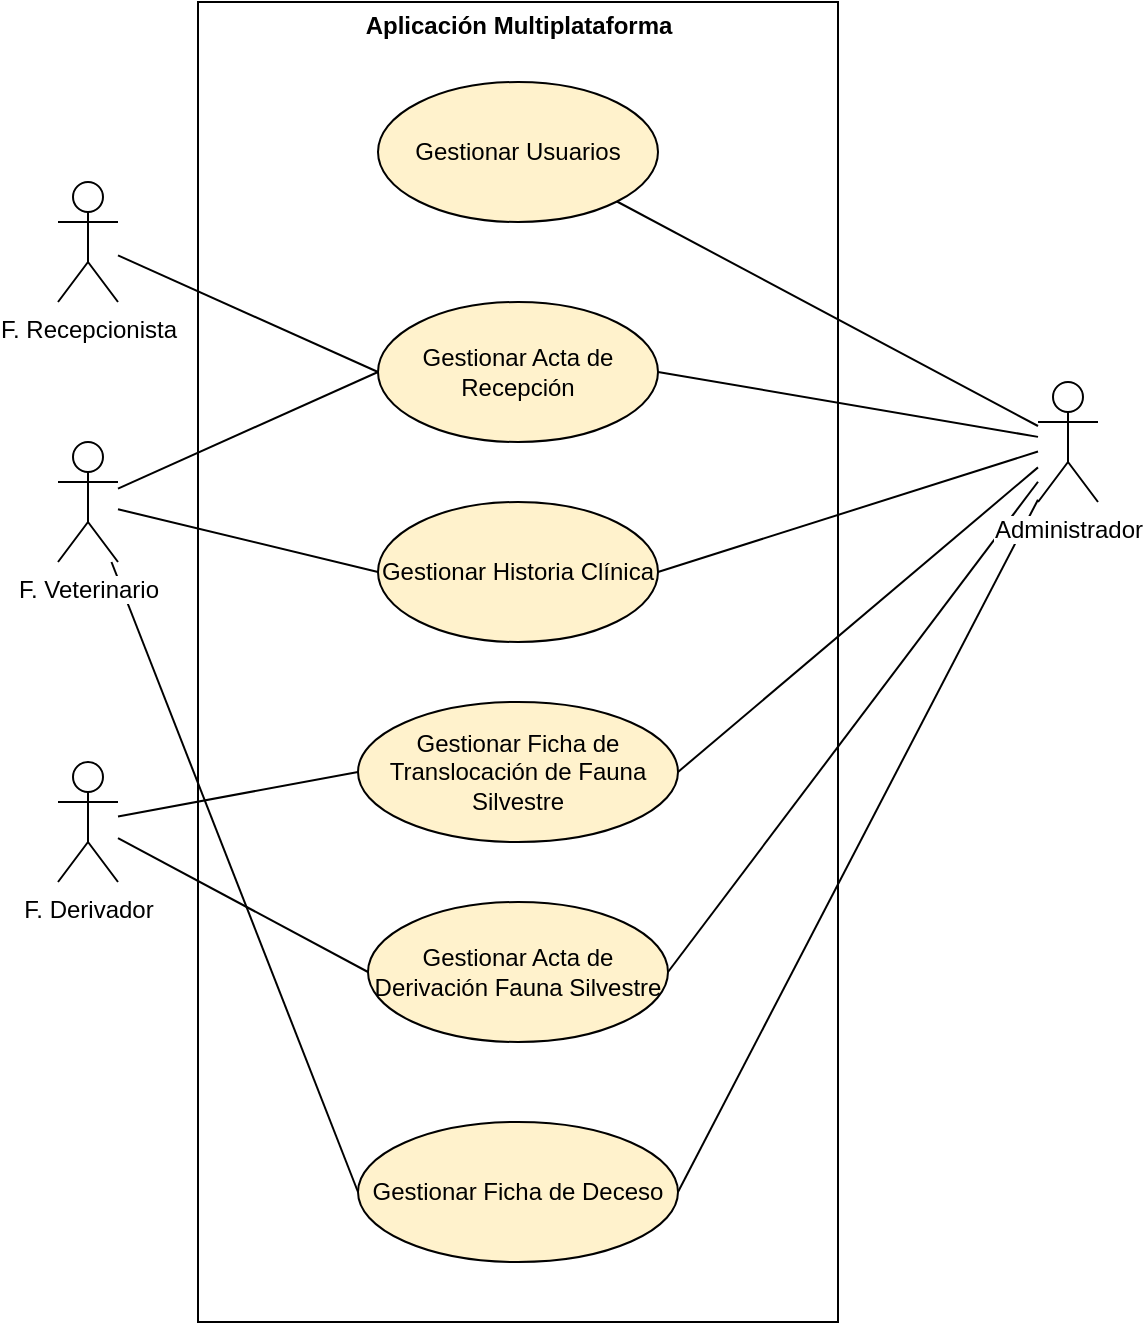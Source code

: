 <mxfile version="19.0.3" type="device" pages="12"><diagram id="-SIa3QkQ5eEMysUnMp8E" name="DCUGeneral"><mxGraphModel dx="868" dy="553" grid="1" gridSize="10" guides="1" tooltips="1" connect="1" arrows="1" fold="1" page="1" pageScale="1" pageWidth="827" pageHeight="1169" math="0" shadow="0"><root><mxCell id="0"/><mxCell id="1" parent="0"/><mxCell id="zKTjQWDirbrISSQoU9jQ-13" value="&lt;b style=&quot;&quot;&gt;Aplicación Multiplataforma&lt;/b&gt;" style="html=1;labelPosition=center;verticalLabelPosition=top;align=center;verticalAlign=bottom;spacingBottom=-21;" parent="1" vertex="1"><mxGeometry x="280" y="120" width="320" height="660" as="geometry"/></mxCell><mxCell id="zKTjQWDirbrISSQoU9jQ-14" style="rounded=0;orthogonalLoop=1;jettySize=auto;html=1;entryX=0;entryY=0.5;entryDx=0;entryDy=0;endArrow=none;endFill=0;" parent="1" source="zKTjQWDirbrISSQoU9jQ-15" target="zKTjQWDirbrISSQoU9jQ-22" edge="1"><mxGeometry relative="1" as="geometry"/></mxCell><mxCell id="zKTjQWDirbrISSQoU9jQ-34" style="edgeStyle=none;rounded=0;orthogonalLoop=1;jettySize=auto;html=1;entryX=0;entryY=0.5;entryDx=0;entryDy=0;endArrow=none;endFill=0;" parent="1" source="zKTjQWDirbrISSQoU9jQ-15" target="zKTjQWDirbrISSQoU9jQ-27" edge="1"><mxGeometry relative="1" as="geometry"/></mxCell><mxCell id="zKTjQWDirbrISSQoU9jQ-15" value="F. Derivador" style="shape=umlActor;verticalLabelPosition=bottom;verticalAlign=top;html=1;" parent="1" vertex="1"><mxGeometry x="210" y="500" width="30" height="60" as="geometry"/></mxCell><mxCell id="zKTjQWDirbrISSQoU9jQ-16" style="rounded=0;orthogonalLoop=1;jettySize=auto;html=1;entryX=0;entryY=0.5;entryDx=0;entryDy=0;endArrow=none;endFill=0;" parent="1" source="zKTjQWDirbrISSQoU9jQ-17" target="zKTjQWDirbrISSQoU9jQ-21" edge="1"><mxGeometry relative="1" as="geometry"/></mxCell><mxCell id="zKTjQWDirbrISSQoU9jQ-35" style="edgeStyle=none;rounded=0;orthogonalLoop=1;jettySize=auto;html=1;entryX=0;entryY=0.5;entryDx=0;entryDy=0;endArrow=none;endFill=0;" parent="1" source="zKTjQWDirbrISSQoU9jQ-17" target="zKTjQWDirbrISSQoU9jQ-28" edge="1"><mxGeometry relative="1" as="geometry"/></mxCell><mxCell id="zKTjQWDirbrISSQoU9jQ-36" style="edgeStyle=none;rounded=0;orthogonalLoop=1;jettySize=auto;html=1;entryX=0;entryY=0.5;entryDx=0;entryDy=0;endArrow=none;endFill=0;" parent="1" source="zKTjQWDirbrISSQoU9jQ-17" target="zKTjQWDirbrISSQoU9jQ-20" edge="1"><mxGeometry relative="1" as="geometry"/></mxCell><mxCell id="zKTjQWDirbrISSQoU9jQ-17" value="F. Veterinario" style="shape=umlActor;verticalLabelPosition=bottom;verticalAlign=top;html=1;outlineConnect=0;labelBackgroundColor=default;" parent="1" vertex="1"><mxGeometry x="210" y="340" width="30" height="60" as="geometry"/></mxCell><mxCell id="zKTjQWDirbrISSQoU9jQ-18" style="rounded=0;orthogonalLoop=1;jettySize=auto;html=1;entryX=0;entryY=0.5;entryDx=0;entryDy=0;endArrow=none;endFill=0;" parent="1" source="zKTjQWDirbrISSQoU9jQ-19" target="zKTjQWDirbrISSQoU9jQ-20" edge="1"><mxGeometry relative="1" as="geometry"/></mxCell><mxCell id="zKTjQWDirbrISSQoU9jQ-19" value="F. Recepcionista" style="shape=umlActor;verticalLabelPosition=bottom;verticalAlign=top;html=1;outlineConnect=0;labelBackgroundColor=default;" parent="1" vertex="1"><mxGeometry x="210" y="210" width="30" height="60" as="geometry"/></mxCell><mxCell id="zKTjQWDirbrISSQoU9jQ-20" value="Gestionar Acta de Recepción" style="ellipse;whiteSpace=wrap;html=1;fillColor=#fff2cc;strokeColor=#000000;" parent="1" vertex="1"><mxGeometry x="370" y="270" width="140" height="70" as="geometry"/></mxCell><mxCell id="zKTjQWDirbrISSQoU9jQ-21" value="Gestionar Historia Clínica" style="ellipse;whiteSpace=wrap;html=1;fillColor=#fff2cc;strokeColor=#000000;" parent="1" vertex="1"><mxGeometry x="370" y="370" width="140" height="70" as="geometry"/></mxCell><mxCell id="zKTjQWDirbrISSQoU9jQ-22" value="Gestionar Ficha de Translocación de Fauna Silvestre" style="ellipse;whiteSpace=wrap;html=1;fillColor=#fff2cc;strokeColor=#000000;" parent="1" vertex="1"><mxGeometry x="360" y="470" width="160" height="70" as="geometry"/></mxCell><mxCell id="zKTjQWDirbrISSQoU9jQ-23" style="rounded=0;orthogonalLoop=1;jettySize=auto;html=1;entryX=1;entryY=1;entryDx=0;entryDy=0;endArrow=none;endFill=0;" parent="1" source="zKTjQWDirbrISSQoU9jQ-24" target="zKTjQWDirbrISSQoU9jQ-25" edge="1"><mxGeometry relative="1" as="geometry"/></mxCell><mxCell id="zKTjQWDirbrISSQoU9jQ-29" style="edgeStyle=none;rounded=0;orthogonalLoop=1;jettySize=auto;html=1;entryX=1;entryY=0.5;entryDx=0;entryDy=0;endArrow=none;endFill=0;" parent="1" source="zKTjQWDirbrISSQoU9jQ-24" target="zKTjQWDirbrISSQoU9jQ-20" edge="1"><mxGeometry relative="1" as="geometry"/></mxCell><mxCell id="zKTjQWDirbrISSQoU9jQ-30" style="edgeStyle=none;rounded=0;orthogonalLoop=1;jettySize=auto;html=1;entryX=1;entryY=0.5;entryDx=0;entryDy=0;endArrow=none;endFill=0;" parent="1" source="zKTjQWDirbrISSQoU9jQ-24" target="zKTjQWDirbrISSQoU9jQ-21" edge="1"><mxGeometry relative="1" as="geometry"/></mxCell><mxCell id="zKTjQWDirbrISSQoU9jQ-31" style="edgeStyle=none;rounded=0;orthogonalLoop=1;jettySize=auto;html=1;entryX=1;entryY=0.5;entryDx=0;entryDy=0;endArrow=none;endFill=0;" parent="1" source="zKTjQWDirbrISSQoU9jQ-24" target="zKTjQWDirbrISSQoU9jQ-22" edge="1"><mxGeometry relative="1" as="geometry"/></mxCell><mxCell id="zKTjQWDirbrISSQoU9jQ-32" style="edgeStyle=none;rounded=0;orthogonalLoop=1;jettySize=auto;html=1;entryX=1;entryY=0.5;entryDx=0;entryDy=0;endArrow=none;endFill=0;" parent="1" source="zKTjQWDirbrISSQoU9jQ-24" target="zKTjQWDirbrISSQoU9jQ-27" edge="1"><mxGeometry relative="1" as="geometry"/></mxCell><mxCell id="zKTjQWDirbrISSQoU9jQ-33" style="edgeStyle=none;rounded=0;orthogonalLoop=1;jettySize=auto;html=1;entryX=1;entryY=0.5;entryDx=0;entryDy=0;endArrow=none;endFill=0;" parent="1" source="zKTjQWDirbrISSQoU9jQ-24" target="zKTjQWDirbrISSQoU9jQ-28" edge="1"><mxGeometry relative="1" as="geometry"/></mxCell><mxCell id="zKTjQWDirbrISSQoU9jQ-24" value="Administrador" style="shape=umlActor;verticalLabelPosition=bottom;verticalAlign=top;html=1;outlineConnect=0;labelBackgroundColor=#FFFFFF;" parent="1" vertex="1"><mxGeometry x="700" y="310" width="30" height="60" as="geometry"/></mxCell><mxCell id="zKTjQWDirbrISSQoU9jQ-25" value="Gestionar Usuarios" style="ellipse;whiteSpace=wrap;html=1;fillColor=#fff2cc;strokeColor=#000000;" parent="1" vertex="1"><mxGeometry x="370" y="160" width="140" height="70" as="geometry"/></mxCell><mxCell id="zKTjQWDirbrISSQoU9jQ-27" value="Gestionar Acta de Derivación Fauna Silvestre" style="ellipse;whiteSpace=wrap;html=1;fillColor=#fff2cc;strokeColor=#000000;" parent="1" vertex="1"><mxGeometry x="365" y="570" width="150" height="70" as="geometry"/></mxCell><mxCell id="zKTjQWDirbrISSQoU9jQ-28" value="Gestionar Ficha de Deceso" style="ellipse;whiteSpace=wrap;html=1;fillColor=#fff2cc;strokeColor=#000000;" parent="1" vertex="1"><mxGeometry x="360" y="680" width="160" height="70" as="geometry"/></mxCell></root></mxGraphModel></diagram><diagram id="yRL9PMzQDEF6EwMgmx1A" name="DCUGestionarUsuarios"><mxGraphModel dx="868" dy="553" grid="1" gridSize="10" guides="1" tooltips="1" connect="1" arrows="1" fold="1" page="1" pageScale="1" pageWidth="827" pageHeight="1169" math="0" shadow="0"><root><mxCell id="0"/><mxCell id="1" parent="0"/><mxCell id="pMNne-W7KqVjTvGAfZ-w-3" value="&lt;b&gt;Gestionar Usuarios&lt;br&gt;&lt;/b&gt;" style="html=1;labelPosition=center;verticalLabelPosition=top;align=center;verticalAlign=bottom;spacingBottom=-26;spacingRight=0;fillColor=#fff2cc;strokeColor=#d6b656;" parent="1" vertex="1"><mxGeometry x="110" y="90" width="340" height="360" as="geometry"/></mxCell><mxCell id="MQYKjUB9SL0jXQ_AcYhZ-12" style="edgeStyle=none;rounded=0;orthogonalLoop=1;jettySize=auto;html=1;entryX=0;entryY=0.5;entryDx=0;entryDy=0;endArrow=none;endFill=0;" parent="1" source="pMNne-W7KqVjTvGAfZ-w-2" target="MQYKjUB9SL0jXQ_AcYhZ-11" edge="1"><mxGeometry relative="1" as="geometry"/></mxCell><mxCell id="pMNne-W7KqVjTvGAfZ-w-2" value="Administrador" style="shape=umlActor;verticalLabelPosition=bottom;verticalAlign=top;html=1;" parent="1" vertex="1"><mxGeometry x="50" y="140" width="30" height="60" as="geometry"/></mxCell><mxCell id="BbX1u6vYhajbQVMHvNTO-1" value="Eliminar Usuario" style="ellipse;whiteSpace=wrap;html=1;" parent="1" vertex="1"><mxGeometry x="320" y="230" width="106" height="50" as="geometry"/></mxCell><mxCell id="MQYKjUB9SL0jXQ_AcYhZ-1" value="Crear Usuario" style="ellipse;whiteSpace=wrap;html=1;" parent="1" vertex="1"><mxGeometry x="320" y="145" width="110" height="55" as="geometry"/></mxCell><mxCell id="MQYKjUB9SL0jXQ_AcYhZ-3" value="Modificar Usuario" style="ellipse;whiteSpace=wrap;html=1;" parent="1" vertex="1"><mxGeometry x="140" y="380" width="110" height="55" as="geometry"/></mxCell><mxCell id="MQYKjUB9SL0jXQ_AcYhZ-4" value="Ver Información Usuario" style="ellipse;whiteSpace=wrap;html=1;" parent="1" vertex="1"><mxGeometry x="290" y="340" width="110" height="55" as="geometry"/></mxCell><mxCell id="MQYKjUB9SL0jXQ_AcYhZ-10" value="Buscar Usuario" style="ellipse;whiteSpace=wrap;html=1;" parent="1" vertex="1"><mxGeometry x="140" y="260" width="110" height="55" as="geometry"/></mxCell><mxCell id="MQYKjUB9SL0jXQ_AcYhZ-11" value="Listar Usuarios" style="ellipse;whiteSpace=wrap;html=1;" parent="1" vertex="1"><mxGeometry x="140" y="145" width="110" height="55" as="geometry"/></mxCell><mxCell id="MQYKjUB9SL0jXQ_AcYhZ-13" value="&amp;lt;&amp;lt;extend&amp;gt;&amp;gt;" style="html=1;verticalAlign=bottom;labelBackgroundColor=none;endArrow=open;endFill=0;dashed=1;rounded=0;entryX=1;entryY=0.5;entryDx=0;entryDy=0;" parent="1" source="MQYKjUB9SL0jXQ_AcYhZ-1" target="MQYKjUB9SL0jXQ_AcYhZ-11" edge="1"><mxGeometry width="160" relative="1" as="geometry"><mxPoint x="225" y="190" as="sourcePoint"/><mxPoint x="225" y="350" as="targetPoint"/></mxGeometry></mxCell><mxCell id="MQYKjUB9SL0jXQ_AcYhZ-14" value="&amp;lt;&amp;lt;extend&amp;gt;&amp;gt;" style="html=1;verticalAlign=bottom;labelBackgroundColor=none;endArrow=open;endFill=0;dashed=1;rounded=0;entryX=0.5;entryY=1;entryDx=0;entryDy=0;" parent="1" source="MQYKjUB9SL0jXQ_AcYhZ-10" target="MQYKjUB9SL0jXQ_AcYhZ-11" edge="1"><mxGeometry width="160" relative="1" as="geometry"><mxPoint x="225" y="210" as="sourcePoint"/><mxPoint x="225" y="210" as="targetPoint"/></mxGeometry></mxCell><mxCell id="MQYKjUB9SL0jXQ_AcYhZ-15" value="&amp;lt;&amp;lt;extend&amp;gt;&amp;gt;" style="html=1;verticalAlign=bottom;labelBackgroundColor=none;endArrow=open;endFill=0;dashed=1;rounded=0;entryX=1;entryY=0;entryDx=0;entryDy=0;" parent="1" source="BbX1u6vYhajbQVMHvNTO-1" target="MQYKjUB9SL0jXQ_AcYhZ-10" edge="1"><mxGeometry width="160" relative="1" as="geometry"><mxPoint x="210" y="245" as="sourcePoint"/><mxPoint x="210" y="245" as="targetPoint"/></mxGeometry></mxCell><mxCell id="MQYKjUB9SL0jXQ_AcYhZ-16" value="&amp;lt;&amp;lt;extend&amp;gt;&amp;gt;" style="html=1;verticalAlign=bottom;labelBackgroundColor=none;endArrow=open;endFill=0;dashed=1;rounded=0;entryX=1;entryY=1;entryDx=0;entryDy=0;" parent="1" source="MQYKjUB9SL0jXQ_AcYhZ-4" target="MQYKjUB9SL0jXQ_AcYhZ-10" edge="1"><mxGeometry x="-0.431" y="-7" width="160" relative="1" as="geometry"><mxPoint x="220" y="317.5" as="sourcePoint"/><mxPoint x="220" y="317.5" as="targetPoint"/><mxPoint as="offset"/></mxGeometry></mxCell><mxCell id="MQYKjUB9SL0jXQ_AcYhZ-18" value="&amp;lt;&amp;lt;extend&amp;gt;&amp;gt;" style="html=1;verticalAlign=bottom;labelBackgroundColor=none;endArrow=open;endFill=0;dashed=1;rounded=0;entryX=0.5;entryY=1;entryDx=0;entryDy=0;" parent="1" source="MQYKjUB9SL0jXQ_AcYhZ-3" target="MQYKjUB9SL0jXQ_AcYhZ-10" edge="1"><mxGeometry width="160" relative="1" as="geometry"><mxPoint x="230" y="407.5" as="sourcePoint"/><mxPoint x="230" y="407.5" as="targetPoint"/></mxGeometry></mxCell><mxCell id="MQYKjUB9SL0jXQ_AcYhZ-19" style="edgeStyle=none;rounded=0;orthogonalLoop=1;jettySize=auto;html=1;exitX=0.5;exitY=1;exitDx=0;exitDy=0;endArrow=none;endFill=0;" parent="1" source="BbX1u6vYhajbQVMHvNTO-1" target="BbX1u6vYhajbQVMHvNTO-1" edge="1"><mxGeometry relative="1" as="geometry"/></mxCell></root></mxGraphModel></diagram><diagram name="DCUGestionarFTranslocacion" id="v5XJlETtDFCSA6pv3gTs"><mxGraphModel dx="868" dy="553" grid="1" gridSize="10" guides="1" tooltips="1" connect="1" arrows="1" fold="1" page="1" pageScale="1" pageWidth="827" pageHeight="1169" math="0" shadow="0"><root><mxCell id="fhBuyv7SlLb9DGMUwyHQ-0"/><mxCell id="fhBuyv7SlLb9DGMUwyHQ-1" parent="fhBuyv7SlLb9DGMUwyHQ-0"/><mxCell id="fhBuyv7SlLb9DGMUwyHQ-2" value="&lt;b&gt;Gestionar Ficha de Translocación de Fauna Silvestre&lt;br&gt;&lt;/b&gt;" style="html=1;labelPosition=center;verticalLabelPosition=top;align=center;verticalAlign=bottom;spacingBottom=-26;spacingRight=0;fillColor=#fff2cc;strokeColor=#d6b656;" vertex="1" parent="fhBuyv7SlLb9DGMUwyHQ-1"><mxGeometry x="110" y="90" width="340" height="360" as="geometry"/></mxCell><mxCell id="fhBuyv7SlLb9DGMUwyHQ-3" style="edgeStyle=none;rounded=0;orthogonalLoop=1;jettySize=auto;html=1;entryX=0;entryY=0.5;entryDx=0;entryDy=0;endArrow=none;endFill=0;" edge="1" parent="fhBuyv7SlLb9DGMUwyHQ-1" source="fhBuyv7SlLb9DGMUwyHQ-4" target="fhBuyv7SlLb9DGMUwyHQ-10"><mxGeometry relative="1" as="geometry"/></mxCell><mxCell id="fhBuyv7SlLb9DGMUwyHQ-4" value="Administrador" style="shape=umlActor;verticalLabelPosition=bottom;verticalAlign=top;html=1;" vertex="1" parent="fhBuyv7SlLb9DGMUwyHQ-1"><mxGeometry x="50" y="140" width="30" height="60" as="geometry"/></mxCell><mxCell id="fhBuyv7SlLb9DGMUwyHQ-5" value="Eliminar Ficha de Translocación" style="ellipse;whiteSpace=wrap;html=1;" vertex="1" parent="fhBuyv7SlLb9DGMUwyHQ-1"><mxGeometry x="320" y="230" width="106" height="50" as="geometry"/></mxCell><mxCell id="fhBuyv7SlLb9DGMUwyHQ-6" value="Crear Ficha de Translocación" style="ellipse;whiteSpace=wrap;html=1;" vertex="1" parent="fhBuyv7SlLb9DGMUwyHQ-1"><mxGeometry x="320" y="145" width="110" height="55" as="geometry"/></mxCell><mxCell id="fhBuyv7SlLb9DGMUwyHQ-7" value="Modificar Ficha de Translocación" style="ellipse;whiteSpace=wrap;html=1;" vertex="1" parent="fhBuyv7SlLb9DGMUwyHQ-1"><mxGeometry x="140" y="380" width="110" height="55" as="geometry"/></mxCell><mxCell id="fhBuyv7SlLb9DGMUwyHQ-8" value="Ver Información Ficha de Translocación" style="ellipse;whiteSpace=wrap;html=1;" vertex="1" parent="fhBuyv7SlLb9DGMUwyHQ-1"><mxGeometry x="290" y="340" width="130" height="55" as="geometry"/></mxCell><mxCell id="fhBuyv7SlLb9DGMUwyHQ-9" value="Buscar Ficha de Translocación" style="ellipse;whiteSpace=wrap;html=1;" vertex="1" parent="fhBuyv7SlLb9DGMUwyHQ-1"><mxGeometry x="140" y="260" width="110" height="55" as="geometry"/></mxCell><mxCell id="fhBuyv7SlLb9DGMUwyHQ-10" value="Listar Ficha de Translocación" style="ellipse;whiteSpace=wrap;html=1;" vertex="1" parent="fhBuyv7SlLb9DGMUwyHQ-1"><mxGeometry x="140" y="145" width="110" height="55" as="geometry"/></mxCell><mxCell id="fhBuyv7SlLb9DGMUwyHQ-11" value="&amp;lt;&amp;lt;extend&amp;gt;&amp;gt;" style="html=1;verticalAlign=bottom;labelBackgroundColor=none;endArrow=open;endFill=0;dashed=1;rounded=0;entryX=1;entryY=0.5;entryDx=0;entryDy=0;" edge="1" parent="fhBuyv7SlLb9DGMUwyHQ-1" source="fhBuyv7SlLb9DGMUwyHQ-6" target="fhBuyv7SlLb9DGMUwyHQ-10"><mxGeometry width="160" relative="1" as="geometry"><mxPoint x="225" y="190" as="sourcePoint"/><mxPoint x="225" y="350" as="targetPoint"/></mxGeometry></mxCell><mxCell id="fhBuyv7SlLb9DGMUwyHQ-12" value="&amp;lt;&amp;lt;extend&amp;gt;&amp;gt;" style="html=1;verticalAlign=bottom;labelBackgroundColor=none;endArrow=open;endFill=0;dashed=1;rounded=0;entryX=0.5;entryY=1;entryDx=0;entryDy=0;" edge="1" parent="fhBuyv7SlLb9DGMUwyHQ-1" source="fhBuyv7SlLb9DGMUwyHQ-9" target="fhBuyv7SlLb9DGMUwyHQ-10"><mxGeometry width="160" relative="1" as="geometry"><mxPoint x="225" y="210" as="sourcePoint"/><mxPoint x="225" y="210" as="targetPoint"/></mxGeometry></mxCell><mxCell id="fhBuyv7SlLb9DGMUwyHQ-13" value="&amp;lt;&amp;lt;extend&amp;gt;&amp;gt;" style="html=1;verticalAlign=bottom;labelBackgroundColor=none;endArrow=open;endFill=0;dashed=1;rounded=0;entryX=1;entryY=0;entryDx=0;entryDy=0;" edge="1" parent="fhBuyv7SlLb9DGMUwyHQ-1" source="fhBuyv7SlLb9DGMUwyHQ-5" target="fhBuyv7SlLb9DGMUwyHQ-9"><mxGeometry width="160" relative="1" as="geometry"><mxPoint x="210" y="245" as="sourcePoint"/><mxPoint x="210" y="245" as="targetPoint"/></mxGeometry></mxCell><mxCell id="fhBuyv7SlLb9DGMUwyHQ-14" value="&amp;lt;&amp;lt;extend&amp;gt;&amp;gt;" style="html=1;verticalAlign=bottom;labelBackgroundColor=none;endArrow=open;endFill=0;dashed=1;rounded=0;entryX=1;entryY=1;entryDx=0;entryDy=0;" edge="1" parent="fhBuyv7SlLb9DGMUwyHQ-1" source="fhBuyv7SlLb9DGMUwyHQ-8" target="fhBuyv7SlLb9DGMUwyHQ-9"><mxGeometry x="-0.431" y="-7" width="160" relative="1" as="geometry"><mxPoint x="220" y="317.5" as="sourcePoint"/><mxPoint x="220" y="317.5" as="targetPoint"/><mxPoint as="offset"/></mxGeometry></mxCell><mxCell id="fhBuyv7SlLb9DGMUwyHQ-15" value="&amp;lt;&amp;lt;extend&amp;gt;&amp;gt;" style="html=1;verticalAlign=bottom;labelBackgroundColor=none;endArrow=open;endFill=0;dashed=1;rounded=0;entryX=0.5;entryY=1;entryDx=0;entryDy=0;" edge="1" parent="fhBuyv7SlLb9DGMUwyHQ-1" source="fhBuyv7SlLb9DGMUwyHQ-7" target="fhBuyv7SlLb9DGMUwyHQ-9"><mxGeometry width="160" relative="1" as="geometry"><mxPoint x="230" y="407.5" as="sourcePoint"/><mxPoint x="230" y="407.5" as="targetPoint"/></mxGeometry></mxCell><mxCell id="fhBuyv7SlLb9DGMUwyHQ-16" style="edgeStyle=none;rounded=0;orthogonalLoop=1;jettySize=auto;html=1;exitX=0.5;exitY=1;exitDx=0;exitDy=0;endArrow=none;endFill=0;" edge="1" parent="fhBuyv7SlLb9DGMUwyHQ-1" source="fhBuyv7SlLb9DGMUwyHQ-5" target="fhBuyv7SlLb9DGMUwyHQ-5"><mxGeometry relative="1" as="geometry"/></mxCell><mxCell id="t4h0t7UKKpBI0uuLJo17-1" style="edgeStyle=none;rounded=0;orthogonalLoop=1;jettySize=auto;html=1;exitX=0.5;exitY=0.5;exitDx=0;exitDy=0;exitPerimeter=0;entryX=0;entryY=0.5;entryDx=0;entryDy=0;fontColor=none;endArrow=none;endFill=0;strokeWidth=1;" edge="1" parent="fhBuyv7SlLb9DGMUwyHQ-1" source="t4h0t7UKKpBI0uuLJo17-0" target="fhBuyv7SlLb9DGMUwyHQ-10"><mxGeometry relative="1" as="geometry"/></mxCell><mxCell id="t4h0t7UKKpBI0uuLJo17-0" value="F. Derivador" style="shape=umlActor;verticalLabelPosition=bottom;verticalAlign=top;html=1;" vertex="1" parent="fhBuyv7SlLb9DGMUwyHQ-1"><mxGeometry x="50" y="280" width="30" height="60" as="geometry"/></mxCell></root></mxGraphModel></diagram><diagram name="DCUGestionarADerivacion" id="-P77P3kOgIbRfW2nM382"><mxGraphModel dx="868" dy="553" grid="1" gridSize="10" guides="1" tooltips="1" connect="1" arrows="1" fold="1" page="1" pageScale="1" pageWidth="827" pageHeight="1169" math="0" shadow="0"><root><mxCell id="QaXj1S6qgE-W4Rs_NrPu-0"/><mxCell id="QaXj1S6qgE-W4Rs_NrPu-1" parent="QaXj1S6qgE-W4Rs_NrPu-0"/><mxCell id="QaXj1S6qgE-W4Rs_NrPu-2" value="&lt;b&gt;Gestionar Acta de Derivación Fauna Silvestre&lt;br&gt;&lt;/b&gt;" style="html=1;labelPosition=center;verticalLabelPosition=top;align=center;verticalAlign=bottom;spacingBottom=-26;spacingRight=0;fillColor=#fff2cc;strokeColor=#d6b656;" vertex="1" parent="QaXj1S6qgE-W4Rs_NrPu-1"><mxGeometry x="110" y="90" width="340" height="360" as="geometry"/></mxCell><mxCell id="QaXj1S6qgE-W4Rs_NrPu-3" style="edgeStyle=none;rounded=0;orthogonalLoop=1;jettySize=auto;html=1;entryX=0;entryY=0.5;entryDx=0;entryDy=0;endArrow=none;endFill=0;" edge="1" parent="QaXj1S6qgE-W4Rs_NrPu-1" source="QaXj1S6qgE-W4Rs_NrPu-4" target="QaXj1S6qgE-W4Rs_NrPu-10"><mxGeometry relative="1" as="geometry"/></mxCell><mxCell id="QaXj1S6qgE-W4Rs_NrPu-4" value="Administrador" style="shape=umlActor;verticalLabelPosition=bottom;verticalAlign=top;html=1;" vertex="1" parent="QaXj1S6qgE-W4Rs_NrPu-1"><mxGeometry x="50" y="140" width="30" height="60" as="geometry"/></mxCell><mxCell id="QaXj1S6qgE-W4Rs_NrPu-5" value="Eliminar Acta de Derivación" style="ellipse;whiteSpace=wrap;html=1;" vertex="1" parent="QaXj1S6qgE-W4Rs_NrPu-1"><mxGeometry x="320" y="230" width="106" height="50" as="geometry"/></mxCell><mxCell id="QaXj1S6qgE-W4Rs_NrPu-6" value="Crear Acta de Derivación" style="ellipse;whiteSpace=wrap;html=1;" vertex="1" parent="QaXj1S6qgE-W4Rs_NrPu-1"><mxGeometry x="320" y="145" width="110" height="55" as="geometry"/></mxCell><mxCell id="QaXj1S6qgE-W4Rs_NrPu-7" value="Modificar Acta de Derivación" style="ellipse;whiteSpace=wrap;html=1;" vertex="1" parent="QaXj1S6qgE-W4Rs_NrPu-1"><mxGeometry x="140" y="380" width="110" height="55" as="geometry"/></mxCell><mxCell id="QaXj1S6qgE-W4Rs_NrPu-8" value="Ver Información Acta de Derivación" style="ellipse;whiteSpace=wrap;html=1;" vertex="1" parent="QaXj1S6qgE-W4Rs_NrPu-1"><mxGeometry x="290" y="340" width="130" height="55" as="geometry"/></mxCell><mxCell id="QaXj1S6qgE-W4Rs_NrPu-9" value="Buscar Ficha de Translocación" style="ellipse;whiteSpace=wrap;html=1;" vertex="1" parent="QaXj1S6qgE-W4Rs_NrPu-1"><mxGeometry x="140" y="260" width="110" height="55" as="geometry"/></mxCell><mxCell id="QaXj1S6qgE-W4Rs_NrPu-10" value="Listar Acta de Derivación" style="ellipse;whiteSpace=wrap;html=1;" vertex="1" parent="QaXj1S6qgE-W4Rs_NrPu-1"><mxGeometry x="140" y="145" width="110" height="55" as="geometry"/></mxCell><mxCell id="QaXj1S6qgE-W4Rs_NrPu-11" value="&amp;lt;&amp;lt;extend&amp;gt;&amp;gt;" style="html=1;verticalAlign=bottom;labelBackgroundColor=none;endArrow=open;endFill=0;dashed=1;rounded=0;entryX=1;entryY=0.5;entryDx=0;entryDy=0;" edge="1" parent="QaXj1S6qgE-W4Rs_NrPu-1" source="QaXj1S6qgE-W4Rs_NrPu-6" target="QaXj1S6qgE-W4Rs_NrPu-10"><mxGeometry width="160" relative="1" as="geometry"><mxPoint x="225" y="190" as="sourcePoint"/><mxPoint x="225" y="350" as="targetPoint"/></mxGeometry></mxCell><mxCell id="QaXj1S6qgE-W4Rs_NrPu-12" value="&amp;lt;&amp;lt;extend&amp;gt;&amp;gt;" style="html=1;verticalAlign=bottom;labelBackgroundColor=none;endArrow=open;endFill=0;dashed=1;rounded=0;entryX=0.5;entryY=1;entryDx=0;entryDy=0;" edge="1" parent="QaXj1S6qgE-W4Rs_NrPu-1" source="QaXj1S6qgE-W4Rs_NrPu-9" target="QaXj1S6qgE-W4Rs_NrPu-10"><mxGeometry width="160" relative="1" as="geometry"><mxPoint x="225" y="210" as="sourcePoint"/><mxPoint x="225" y="210" as="targetPoint"/></mxGeometry></mxCell><mxCell id="QaXj1S6qgE-W4Rs_NrPu-13" value="&amp;lt;&amp;lt;extend&amp;gt;&amp;gt;" style="html=1;verticalAlign=bottom;labelBackgroundColor=none;endArrow=open;endFill=0;dashed=1;rounded=0;entryX=1;entryY=0;entryDx=0;entryDy=0;" edge="1" parent="QaXj1S6qgE-W4Rs_NrPu-1" source="QaXj1S6qgE-W4Rs_NrPu-5" target="QaXj1S6qgE-W4Rs_NrPu-9"><mxGeometry width="160" relative="1" as="geometry"><mxPoint x="210" y="245" as="sourcePoint"/><mxPoint x="210" y="245" as="targetPoint"/></mxGeometry></mxCell><mxCell id="QaXj1S6qgE-W4Rs_NrPu-14" value="&amp;lt;&amp;lt;extend&amp;gt;&amp;gt;" style="html=1;verticalAlign=bottom;labelBackgroundColor=none;endArrow=open;endFill=0;dashed=1;rounded=0;entryX=1;entryY=1;entryDx=0;entryDy=0;" edge="1" parent="QaXj1S6qgE-W4Rs_NrPu-1" source="QaXj1S6qgE-W4Rs_NrPu-8" target="QaXj1S6qgE-W4Rs_NrPu-9"><mxGeometry x="-0.431" y="-7" width="160" relative="1" as="geometry"><mxPoint x="220" y="317.5" as="sourcePoint"/><mxPoint x="220" y="317.5" as="targetPoint"/><mxPoint as="offset"/></mxGeometry></mxCell><mxCell id="QaXj1S6qgE-W4Rs_NrPu-15" value="&amp;lt;&amp;lt;extend&amp;gt;&amp;gt;" style="html=1;verticalAlign=bottom;labelBackgroundColor=none;endArrow=open;endFill=0;dashed=1;rounded=0;entryX=0.5;entryY=1;entryDx=0;entryDy=0;" edge="1" parent="QaXj1S6qgE-W4Rs_NrPu-1" source="QaXj1S6qgE-W4Rs_NrPu-7" target="QaXj1S6qgE-W4Rs_NrPu-9"><mxGeometry width="160" relative="1" as="geometry"><mxPoint x="230" y="407.5" as="sourcePoint"/><mxPoint x="230" y="407.5" as="targetPoint"/></mxGeometry></mxCell><mxCell id="QaXj1S6qgE-W4Rs_NrPu-16" style="edgeStyle=none;rounded=0;orthogonalLoop=1;jettySize=auto;html=1;exitX=0.5;exitY=1;exitDx=0;exitDy=0;endArrow=none;endFill=0;" edge="1" parent="QaXj1S6qgE-W4Rs_NrPu-1" source="QaXj1S6qgE-W4Rs_NrPu-5" target="QaXj1S6qgE-W4Rs_NrPu-5"><mxGeometry relative="1" as="geometry"/></mxCell><mxCell id="QaXj1S6qgE-W4Rs_NrPu-17" style="edgeStyle=none;rounded=0;orthogonalLoop=1;jettySize=auto;html=1;exitX=0.5;exitY=0.5;exitDx=0;exitDy=0;exitPerimeter=0;entryX=0;entryY=0.5;entryDx=0;entryDy=0;fontColor=none;endArrow=none;endFill=0;strokeWidth=1;" edge="1" parent="QaXj1S6qgE-W4Rs_NrPu-1" source="QaXj1S6qgE-W4Rs_NrPu-18" target="QaXj1S6qgE-W4Rs_NrPu-10"><mxGeometry relative="1" as="geometry"/></mxCell><mxCell id="QaXj1S6qgE-W4Rs_NrPu-18" value="F. Derivador" style="shape=umlActor;verticalLabelPosition=bottom;verticalAlign=top;html=1;" vertex="1" parent="QaXj1S6qgE-W4Rs_NrPu-1"><mxGeometry x="50" y="280" width="30" height="60" as="geometry"/></mxCell></root></mxGraphModel></diagram><diagram name="DCUGestionarHClinica" id="kRF10QJdZXOq6Ek6upnt"><mxGraphModel dx="868" dy="553" grid="1" gridSize="10" guides="1" tooltips="1" connect="1" arrows="1" fold="1" page="1" pageScale="1" pageWidth="827" pageHeight="1169" math="0" shadow="0"><root><mxCell id="pPp9eZXIKDKLEPutYa6o-0"/><mxCell id="pPp9eZXIKDKLEPutYa6o-1" parent="pPp9eZXIKDKLEPutYa6o-0"/><mxCell id="pPp9eZXIKDKLEPutYa6o-2" value="&lt;b&gt;Gestionar Historia Clínica&lt;br&gt;&lt;/b&gt;" style="html=1;labelPosition=center;verticalLabelPosition=top;align=center;verticalAlign=bottom;spacingBottom=-26;spacingRight=0;fillColor=#fff2cc;strokeColor=#d6b656;" vertex="1" parent="pPp9eZXIKDKLEPutYa6o-1"><mxGeometry x="110" y="90" width="340" height="360" as="geometry"/></mxCell><mxCell id="pPp9eZXIKDKLEPutYa6o-3" style="edgeStyle=none;rounded=0;orthogonalLoop=1;jettySize=auto;html=1;entryX=0;entryY=0.5;entryDx=0;entryDy=0;endArrow=none;endFill=0;" edge="1" parent="pPp9eZXIKDKLEPutYa6o-1" source="pPp9eZXIKDKLEPutYa6o-4" target="pPp9eZXIKDKLEPutYa6o-10"><mxGeometry relative="1" as="geometry"/></mxCell><mxCell id="pPp9eZXIKDKLEPutYa6o-4" value="Administrador" style="shape=umlActor;verticalLabelPosition=bottom;verticalAlign=top;html=1;" vertex="1" parent="pPp9eZXIKDKLEPutYa6o-1"><mxGeometry x="50" y="140" width="30" height="60" as="geometry"/></mxCell><mxCell id="pPp9eZXIKDKLEPutYa6o-5" value="Eliminar Historia Clínica" style="ellipse;whiteSpace=wrap;html=1;" vertex="1" parent="pPp9eZXIKDKLEPutYa6o-1"><mxGeometry x="320" y="230" width="106" height="50" as="geometry"/></mxCell><mxCell id="pPp9eZXIKDKLEPutYa6o-6" value="Crear Historia Clínica" style="ellipse;whiteSpace=wrap;html=1;" vertex="1" parent="pPp9eZXIKDKLEPutYa6o-1"><mxGeometry x="320" y="145" width="110" height="55" as="geometry"/></mxCell><mxCell id="pPp9eZXIKDKLEPutYa6o-7" value="Modificar Historia Clínica" style="ellipse;whiteSpace=wrap;html=1;" vertex="1" parent="pPp9eZXIKDKLEPutYa6o-1"><mxGeometry x="140" y="380" width="110" height="55" as="geometry"/></mxCell><mxCell id="pPp9eZXIKDKLEPutYa6o-8" value="Ver Información Historia Clínica" style="ellipse;whiteSpace=wrap;html=1;" vertex="1" parent="pPp9eZXIKDKLEPutYa6o-1"><mxGeometry x="290" y="340" width="110" height="55" as="geometry"/></mxCell><mxCell id="pPp9eZXIKDKLEPutYa6o-9" value="Buscar Historia Clínica" style="ellipse;whiteSpace=wrap;html=1;" vertex="1" parent="pPp9eZXIKDKLEPutYa6o-1"><mxGeometry x="140" y="260" width="110" height="55" as="geometry"/></mxCell><mxCell id="pPp9eZXIKDKLEPutYa6o-10" value="Listar Historia Clínica" style="ellipse;whiteSpace=wrap;html=1;" vertex="1" parent="pPp9eZXIKDKLEPutYa6o-1"><mxGeometry x="140" y="145" width="110" height="55" as="geometry"/></mxCell><mxCell id="pPp9eZXIKDKLEPutYa6o-11" value="&amp;lt;&amp;lt;extend&amp;gt;&amp;gt;" style="html=1;verticalAlign=bottom;labelBackgroundColor=none;endArrow=open;endFill=0;dashed=1;rounded=0;entryX=1;entryY=0.5;entryDx=0;entryDy=0;" edge="1" parent="pPp9eZXIKDKLEPutYa6o-1" source="pPp9eZXIKDKLEPutYa6o-6" target="pPp9eZXIKDKLEPutYa6o-10"><mxGeometry width="160" relative="1" as="geometry"><mxPoint x="225" y="190" as="sourcePoint"/><mxPoint x="225" y="350" as="targetPoint"/></mxGeometry></mxCell><mxCell id="pPp9eZXIKDKLEPutYa6o-12" value="&amp;lt;&amp;lt;extend&amp;gt;&amp;gt;" style="html=1;verticalAlign=bottom;labelBackgroundColor=none;endArrow=open;endFill=0;dashed=1;rounded=0;entryX=0.5;entryY=1;entryDx=0;entryDy=0;" edge="1" parent="pPp9eZXIKDKLEPutYa6o-1" source="pPp9eZXIKDKLEPutYa6o-9" target="pPp9eZXIKDKLEPutYa6o-10"><mxGeometry width="160" relative="1" as="geometry"><mxPoint x="225" y="210" as="sourcePoint"/><mxPoint x="225" y="210" as="targetPoint"/></mxGeometry></mxCell><mxCell id="pPp9eZXIKDKLEPutYa6o-13" value="&amp;lt;&amp;lt;extend&amp;gt;&amp;gt;" style="html=1;verticalAlign=bottom;labelBackgroundColor=none;endArrow=open;endFill=0;dashed=1;rounded=0;entryX=1;entryY=0;entryDx=0;entryDy=0;" edge="1" parent="pPp9eZXIKDKLEPutYa6o-1" source="pPp9eZXIKDKLEPutYa6o-5" target="pPp9eZXIKDKLEPutYa6o-9"><mxGeometry width="160" relative="1" as="geometry"><mxPoint x="210" y="245" as="sourcePoint"/><mxPoint x="210" y="245" as="targetPoint"/></mxGeometry></mxCell><mxCell id="pPp9eZXIKDKLEPutYa6o-14" value="&amp;lt;&amp;lt;extend&amp;gt;&amp;gt;" style="html=1;verticalAlign=bottom;labelBackgroundColor=none;endArrow=open;endFill=0;dashed=1;rounded=0;entryX=1;entryY=1;entryDx=0;entryDy=0;" edge="1" parent="pPp9eZXIKDKLEPutYa6o-1" source="pPp9eZXIKDKLEPutYa6o-8" target="pPp9eZXIKDKLEPutYa6o-9"><mxGeometry x="-0.431" y="-7" width="160" relative="1" as="geometry"><mxPoint x="220" y="317.5" as="sourcePoint"/><mxPoint x="220" y="317.5" as="targetPoint"/><mxPoint as="offset"/></mxGeometry></mxCell><mxCell id="pPp9eZXIKDKLEPutYa6o-15" value="&amp;lt;&amp;lt;extend&amp;gt;&amp;gt;" style="html=1;verticalAlign=bottom;labelBackgroundColor=none;endArrow=open;endFill=0;dashed=1;rounded=0;entryX=0.5;entryY=1;entryDx=0;entryDy=0;" edge="1" parent="pPp9eZXIKDKLEPutYa6o-1" source="pPp9eZXIKDKLEPutYa6o-7" target="pPp9eZXIKDKLEPutYa6o-9"><mxGeometry width="160" relative="1" as="geometry"><mxPoint x="230" y="407.5" as="sourcePoint"/><mxPoint x="230" y="407.5" as="targetPoint"/></mxGeometry></mxCell><mxCell id="pPp9eZXIKDKLEPutYa6o-16" style="edgeStyle=none;rounded=0;orthogonalLoop=1;jettySize=auto;html=1;exitX=0.5;exitY=1;exitDx=0;exitDy=0;endArrow=none;endFill=0;" edge="1" parent="pPp9eZXIKDKLEPutYa6o-1" source="pPp9eZXIKDKLEPutYa6o-5" target="pPp9eZXIKDKLEPutYa6o-5"><mxGeometry relative="1" as="geometry"/></mxCell><mxCell id="Q-Qrl119tMGtR-gxbMx--1" style="edgeStyle=none;rounded=0;orthogonalLoop=1;jettySize=auto;html=1;exitX=0.5;exitY=0.5;exitDx=0;exitDy=0;exitPerimeter=0;entryX=0;entryY=0.5;entryDx=0;entryDy=0;endArrow=none;endFill=0;strokeWidth=1;" edge="1" parent="pPp9eZXIKDKLEPutYa6o-1" source="Q-Qrl119tMGtR-gxbMx--0" target="pPp9eZXIKDKLEPutYa6o-10"><mxGeometry relative="1" as="geometry"/></mxCell><mxCell id="Q-Qrl119tMGtR-gxbMx--0" value="F. Veterinario" style="shape=umlActor;verticalLabelPosition=bottom;verticalAlign=top;html=1;outlineConnect=0;labelBackgroundColor=default;" vertex="1" parent="pPp9eZXIKDKLEPutYa6o-1"><mxGeometry x="50" y="270" width="30" height="60" as="geometry"/></mxCell></root></mxGraphModel></diagram><diagram name="DCUGestionarFDeceso" id="aQfFa_g6L9wnSMWia-lR"><mxGraphModel dx="868" dy="553" grid="1" gridSize="10" guides="1" tooltips="1" connect="1" arrows="1" fold="1" page="1" pageScale="1" pageWidth="827" pageHeight="1169" math="0" shadow="0"><root><mxCell id="45_-pbHZSPlDT6fQ57gk-0"/><mxCell id="45_-pbHZSPlDT6fQ57gk-1" parent="45_-pbHZSPlDT6fQ57gk-0"/><mxCell id="45_-pbHZSPlDT6fQ57gk-2" value="&lt;b&gt;Gestionar Ficha de Deceso&lt;br&gt;&lt;/b&gt;" style="html=1;labelPosition=center;verticalLabelPosition=top;align=center;verticalAlign=bottom;spacingBottom=-26;spacingRight=0;fillColor=#fff2cc;strokeColor=#d6b656;" vertex="1" parent="45_-pbHZSPlDT6fQ57gk-1"><mxGeometry x="110" y="90" width="340" height="360" as="geometry"/></mxCell><mxCell id="45_-pbHZSPlDT6fQ57gk-3" style="edgeStyle=none;rounded=0;orthogonalLoop=1;jettySize=auto;html=1;entryX=0;entryY=0.5;entryDx=0;entryDy=0;endArrow=none;endFill=0;" edge="1" parent="45_-pbHZSPlDT6fQ57gk-1" source="45_-pbHZSPlDT6fQ57gk-4" target="45_-pbHZSPlDT6fQ57gk-10"><mxGeometry relative="1" as="geometry"/></mxCell><mxCell id="45_-pbHZSPlDT6fQ57gk-4" value="Administrador" style="shape=umlActor;verticalLabelPosition=bottom;verticalAlign=top;html=1;" vertex="1" parent="45_-pbHZSPlDT6fQ57gk-1"><mxGeometry x="50" y="140" width="30" height="60" as="geometry"/></mxCell><mxCell id="45_-pbHZSPlDT6fQ57gk-5" value="Eliminar Ficha de Deceso" style="ellipse;whiteSpace=wrap;html=1;" vertex="1" parent="45_-pbHZSPlDT6fQ57gk-1"><mxGeometry x="320" y="230" width="106" height="50" as="geometry"/></mxCell><mxCell id="45_-pbHZSPlDT6fQ57gk-6" value="Crear Ficha de Deceso" style="ellipse;whiteSpace=wrap;html=1;" vertex="1" parent="45_-pbHZSPlDT6fQ57gk-1"><mxGeometry x="320" y="145" width="110" height="55" as="geometry"/></mxCell><mxCell id="45_-pbHZSPlDT6fQ57gk-7" value="Modificar Ficha de Deceso" style="ellipse;whiteSpace=wrap;html=1;" vertex="1" parent="45_-pbHZSPlDT6fQ57gk-1"><mxGeometry x="140" y="380" width="110" height="55" as="geometry"/></mxCell><mxCell id="45_-pbHZSPlDT6fQ57gk-8" value="Ver Información Ficha de Deceso" style="ellipse;whiteSpace=wrap;html=1;" vertex="1" parent="45_-pbHZSPlDT6fQ57gk-1"><mxGeometry x="290" y="340" width="110" height="55" as="geometry"/></mxCell><mxCell id="45_-pbHZSPlDT6fQ57gk-9" value="Buscar Ficha de Deceso" style="ellipse;whiteSpace=wrap;html=1;" vertex="1" parent="45_-pbHZSPlDT6fQ57gk-1"><mxGeometry x="140" y="260" width="110" height="55" as="geometry"/></mxCell><mxCell id="45_-pbHZSPlDT6fQ57gk-10" value="Listar Ficha de Deceso" style="ellipse;whiteSpace=wrap;html=1;" vertex="1" parent="45_-pbHZSPlDT6fQ57gk-1"><mxGeometry x="140" y="145" width="110" height="55" as="geometry"/></mxCell><mxCell id="45_-pbHZSPlDT6fQ57gk-11" value="&amp;lt;&amp;lt;extend&amp;gt;&amp;gt;" style="html=1;verticalAlign=bottom;labelBackgroundColor=none;endArrow=open;endFill=0;dashed=1;rounded=0;entryX=1;entryY=0.5;entryDx=0;entryDy=0;" edge="1" parent="45_-pbHZSPlDT6fQ57gk-1" source="45_-pbHZSPlDT6fQ57gk-6" target="45_-pbHZSPlDT6fQ57gk-10"><mxGeometry width="160" relative="1" as="geometry"><mxPoint x="225" y="190" as="sourcePoint"/><mxPoint x="225" y="350" as="targetPoint"/></mxGeometry></mxCell><mxCell id="45_-pbHZSPlDT6fQ57gk-12" value="&amp;lt;&amp;lt;extend&amp;gt;&amp;gt;" style="html=1;verticalAlign=bottom;labelBackgroundColor=none;endArrow=open;endFill=0;dashed=1;rounded=0;entryX=0.5;entryY=1;entryDx=0;entryDy=0;" edge="1" parent="45_-pbHZSPlDT6fQ57gk-1" source="45_-pbHZSPlDT6fQ57gk-9" target="45_-pbHZSPlDT6fQ57gk-10"><mxGeometry width="160" relative="1" as="geometry"><mxPoint x="225" y="210" as="sourcePoint"/><mxPoint x="225" y="210" as="targetPoint"/></mxGeometry></mxCell><mxCell id="45_-pbHZSPlDT6fQ57gk-13" value="&amp;lt;&amp;lt;extend&amp;gt;&amp;gt;" style="html=1;verticalAlign=bottom;labelBackgroundColor=none;endArrow=open;endFill=0;dashed=1;rounded=0;entryX=1;entryY=0;entryDx=0;entryDy=0;" edge="1" parent="45_-pbHZSPlDT6fQ57gk-1" source="45_-pbHZSPlDT6fQ57gk-5" target="45_-pbHZSPlDT6fQ57gk-9"><mxGeometry width="160" relative="1" as="geometry"><mxPoint x="210" y="245" as="sourcePoint"/><mxPoint x="210" y="245" as="targetPoint"/></mxGeometry></mxCell><mxCell id="45_-pbHZSPlDT6fQ57gk-14" value="&amp;lt;&amp;lt;extend&amp;gt;&amp;gt;" style="html=1;verticalAlign=bottom;labelBackgroundColor=none;endArrow=open;endFill=0;dashed=1;rounded=0;entryX=1;entryY=1;entryDx=0;entryDy=0;" edge="1" parent="45_-pbHZSPlDT6fQ57gk-1" source="45_-pbHZSPlDT6fQ57gk-8" target="45_-pbHZSPlDT6fQ57gk-9"><mxGeometry x="-0.431" y="-7" width="160" relative="1" as="geometry"><mxPoint x="220" y="317.5" as="sourcePoint"/><mxPoint x="220" y="317.5" as="targetPoint"/><mxPoint as="offset"/></mxGeometry></mxCell><mxCell id="45_-pbHZSPlDT6fQ57gk-15" value="&amp;lt;&amp;lt;extend&amp;gt;&amp;gt;" style="html=1;verticalAlign=bottom;labelBackgroundColor=none;endArrow=open;endFill=0;dashed=1;rounded=0;entryX=0.5;entryY=1;entryDx=0;entryDy=0;" edge="1" parent="45_-pbHZSPlDT6fQ57gk-1" source="45_-pbHZSPlDT6fQ57gk-7" target="45_-pbHZSPlDT6fQ57gk-9"><mxGeometry width="160" relative="1" as="geometry"><mxPoint x="230" y="407.5" as="sourcePoint"/><mxPoint x="230" y="407.5" as="targetPoint"/></mxGeometry></mxCell><mxCell id="45_-pbHZSPlDT6fQ57gk-16" style="edgeStyle=none;rounded=0;orthogonalLoop=1;jettySize=auto;html=1;exitX=0.5;exitY=1;exitDx=0;exitDy=0;endArrow=none;endFill=0;" edge="1" parent="45_-pbHZSPlDT6fQ57gk-1" source="45_-pbHZSPlDT6fQ57gk-5" target="45_-pbHZSPlDT6fQ57gk-5"><mxGeometry relative="1" as="geometry"/></mxCell><mxCell id="45_-pbHZSPlDT6fQ57gk-17" style="edgeStyle=none;rounded=0;orthogonalLoop=1;jettySize=auto;html=1;exitX=0.5;exitY=0.5;exitDx=0;exitDy=0;exitPerimeter=0;entryX=0;entryY=0.5;entryDx=0;entryDy=0;endArrow=none;endFill=0;strokeWidth=1;" edge="1" parent="45_-pbHZSPlDT6fQ57gk-1" source="45_-pbHZSPlDT6fQ57gk-18" target="45_-pbHZSPlDT6fQ57gk-10"><mxGeometry relative="1" as="geometry"/></mxCell><mxCell id="45_-pbHZSPlDT6fQ57gk-18" value="F. Veterinario" style="shape=umlActor;verticalLabelPosition=bottom;verticalAlign=top;html=1;outlineConnect=0;labelBackgroundColor=default;" vertex="1" parent="45_-pbHZSPlDT6fQ57gk-1"><mxGeometry x="50" y="270" width="30" height="60" as="geometry"/></mxCell></root></mxGraphModel></diagram><diagram name="DCUGestionarARecepcion" id="5cIbrEHufriqVk94DluD"><mxGraphModel dx="868" dy="553" grid="1" gridSize="10" guides="1" tooltips="1" connect="1" arrows="1" fold="1" page="1" pageScale="1" pageWidth="827" pageHeight="1169" math="0" shadow="0"><root><mxCell id="CQZ8hSpLcqByfBFn3F5q-0"/><mxCell id="CQZ8hSpLcqByfBFn3F5q-1" parent="CQZ8hSpLcqByfBFn3F5q-0"/><mxCell id="CQZ8hSpLcqByfBFn3F5q-2" value="&lt;b&gt;Gestionar Acta de Recepción&lt;br&gt;&lt;/b&gt;" style="html=1;labelPosition=center;verticalLabelPosition=top;align=center;verticalAlign=bottom;spacingBottom=-26;spacingRight=0;fillColor=#fff2cc;strokeColor=#d6b656;" vertex="1" parent="CQZ8hSpLcqByfBFn3F5q-1"><mxGeometry x="130" y="130" width="340" height="360" as="geometry"/></mxCell><mxCell id="CQZ8hSpLcqByfBFn3F5q-3" style="edgeStyle=none;rounded=0;orthogonalLoop=1;jettySize=auto;html=1;entryX=0;entryY=0.5;entryDx=0;entryDy=0;endArrow=none;endFill=0;" edge="1" parent="CQZ8hSpLcqByfBFn3F5q-1" source="CQZ8hSpLcqByfBFn3F5q-4" target="CQZ8hSpLcqByfBFn3F5q-10"><mxGeometry relative="1" as="geometry"/></mxCell><mxCell id="CQZ8hSpLcqByfBFn3F5q-4" value="Administrador" style="shape=umlActor;verticalLabelPosition=bottom;verticalAlign=top;html=1;" vertex="1" parent="CQZ8hSpLcqByfBFn3F5q-1"><mxGeometry x="50" y="140" width="30" height="60" as="geometry"/></mxCell><mxCell id="CQZ8hSpLcqByfBFn3F5q-5" value="Eliminar Acta de Recepción" style="ellipse;whiteSpace=wrap;html=1;" vertex="1" parent="CQZ8hSpLcqByfBFn3F5q-1"><mxGeometry x="340" y="270" width="106" height="50" as="geometry"/></mxCell><mxCell id="CQZ8hSpLcqByfBFn3F5q-6" value="Crear Acta de Recepción" style="ellipse;whiteSpace=wrap;html=1;" vertex="1" parent="CQZ8hSpLcqByfBFn3F5q-1"><mxGeometry x="340" y="185" width="110" height="55" as="geometry"/></mxCell><mxCell id="CQZ8hSpLcqByfBFn3F5q-7" value="Modificar Acta de Recepción" style="ellipse;whiteSpace=wrap;html=1;" vertex="1" parent="CQZ8hSpLcqByfBFn3F5q-1"><mxGeometry x="160" y="420" width="110" height="55" as="geometry"/></mxCell><mxCell id="CQZ8hSpLcqByfBFn3F5q-8" value="Ver Información del Acta de Recepción" style="ellipse;whiteSpace=wrap;html=1;" vertex="1" parent="CQZ8hSpLcqByfBFn3F5q-1"><mxGeometry x="310" y="380" width="110" height="55" as="geometry"/></mxCell><mxCell id="CQZ8hSpLcqByfBFn3F5q-9" value="Buscar Acta de Recepción" style="ellipse;whiteSpace=wrap;html=1;" vertex="1" parent="CQZ8hSpLcqByfBFn3F5q-1"><mxGeometry x="160" y="300" width="110" height="55" as="geometry"/></mxCell><mxCell id="CQZ8hSpLcqByfBFn3F5q-10" value="Listar Acta de Recepciones" style="ellipse;whiteSpace=wrap;html=1;" vertex="1" parent="CQZ8hSpLcqByfBFn3F5q-1"><mxGeometry x="160" y="185" width="110" height="55" as="geometry"/></mxCell><mxCell id="CQZ8hSpLcqByfBFn3F5q-11" value="&amp;lt;&amp;lt;extend&amp;gt;&amp;gt;" style="html=1;verticalAlign=bottom;labelBackgroundColor=none;endArrow=open;endFill=0;dashed=1;rounded=0;entryX=1;entryY=0.5;entryDx=0;entryDy=0;" edge="1" parent="CQZ8hSpLcqByfBFn3F5q-1" source="CQZ8hSpLcqByfBFn3F5q-6" target="CQZ8hSpLcqByfBFn3F5q-10"><mxGeometry width="160" relative="1" as="geometry"><mxPoint x="245" y="230" as="sourcePoint"/><mxPoint x="245" y="390" as="targetPoint"/></mxGeometry></mxCell><mxCell id="CQZ8hSpLcqByfBFn3F5q-12" value="&amp;lt;&amp;lt;extend&amp;gt;&amp;gt;" style="html=1;verticalAlign=bottom;labelBackgroundColor=none;endArrow=open;endFill=0;dashed=1;rounded=0;entryX=0.5;entryY=1;entryDx=0;entryDy=0;" edge="1" parent="CQZ8hSpLcqByfBFn3F5q-1" source="CQZ8hSpLcqByfBFn3F5q-9" target="CQZ8hSpLcqByfBFn3F5q-10"><mxGeometry width="160" relative="1" as="geometry"><mxPoint x="245" y="250" as="sourcePoint"/><mxPoint x="245" y="250" as="targetPoint"/></mxGeometry></mxCell><mxCell id="CQZ8hSpLcqByfBFn3F5q-13" value="&amp;lt;&amp;lt;extend&amp;gt;&amp;gt;" style="html=1;verticalAlign=bottom;labelBackgroundColor=none;endArrow=open;endFill=0;dashed=1;rounded=0;entryX=1;entryY=0;entryDx=0;entryDy=0;" edge="1" parent="CQZ8hSpLcqByfBFn3F5q-1" source="CQZ8hSpLcqByfBFn3F5q-5" target="CQZ8hSpLcqByfBFn3F5q-9"><mxGeometry width="160" relative="1" as="geometry"><mxPoint x="230" y="285" as="sourcePoint"/><mxPoint x="230" y="285" as="targetPoint"/></mxGeometry></mxCell><mxCell id="CQZ8hSpLcqByfBFn3F5q-14" value="&amp;lt;&amp;lt;extend&amp;gt;&amp;gt;" style="html=1;verticalAlign=bottom;labelBackgroundColor=none;endArrow=open;endFill=0;dashed=1;rounded=0;entryX=1;entryY=1;entryDx=0;entryDy=0;" edge="1" parent="CQZ8hSpLcqByfBFn3F5q-1" source="CQZ8hSpLcqByfBFn3F5q-8" target="CQZ8hSpLcqByfBFn3F5q-9"><mxGeometry x="-0.431" y="-7" width="160" relative="1" as="geometry"><mxPoint x="240" y="357.5" as="sourcePoint"/><mxPoint x="240" y="357.5" as="targetPoint"/><mxPoint as="offset"/></mxGeometry></mxCell><mxCell id="CQZ8hSpLcqByfBFn3F5q-15" value="&amp;lt;&amp;lt;extend&amp;gt;&amp;gt;" style="html=1;verticalAlign=bottom;labelBackgroundColor=none;endArrow=open;endFill=0;dashed=1;rounded=0;entryX=0.5;entryY=1;entryDx=0;entryDy=0;" edge="1" parent="CQZ8hSpLcqByfBFn3F5q-1" source="CQZ8hSpLcqByfBFn3F5q-7" target="CQZ8hSpLcqByfBFn3F5q-9"><mxGeometry width="160" relative="1" as="geometry"><mxPoint x="250" y="447.5" as="sourcePoint"/><mxPoint x="250" y="447.5" as="targetPoint"/></mxGeometry></mxCell><mxCell id="CQZ8hSpLcqByfBFn3F5q-16" style="edgeStyle=none;rounded=0;orthogonalLoop=1;jettySize=auto;html=1;exitX=0.5;exitY=1;exitDx=0;exitDy=0;endArrow=none;endFill=0;" edge="1" parent="CQZ8hSpLcqByfBFn3F5q-1" source="CQZ8hSpLcqByfBFn3F5q-5" target="CQZ8hSpLcqByfBFn3F5q-5"><mxGeometry relative="1" as="geometry"/></mxCell><mxCell id="Vhtn2OancruNsXGRUSlg-3" style="rounded=0;orthogonalLoop=1;jettySize=auto;html=1;exitX=0.5;exitY=0.5;exitDx=0;exitDy=0;exitPerimeter=0;entryX=0;entryY=0.5;entryDx=0;entryDy=0;endArrow=none;endFill=0;" edge="1" parent="CQZ8hSpLcqByfBFn3F5q-1" source="Vhtn2OancruNsXGRUSlg-0" target="CQZ8hSpLcqByfBFn3F5q-10"><mxGeometry relative="1" as="geometry"/></mxCell><mxCell id="Vhtn2OancruNsXGRUSlg-0" value="F. Veterinario" style="shape=umlActor;verticalLabelPosition=bottom;verticalAlign=top;html=1;outlineConnect=0;labelBackgroundColor=default;" vertex="1" parent="CQZ8hSpLcqByfBFn3F5q-1"><mxGeometry x="50" y="350" width="30" height="60" as="geometry"/></mxCell><mxCell id="Vhtn2OancruNsXGRUSlg-2" style="rounded=0;orthogonalLoop=1;jettySize=auto;html=1;exitX=0.5;exitY=0.5;exitDx=0;exitDy=0;exitPerimeter=0;entryX=0;entryY=0.5;entryDx=0;entryDy=0;strokeWidth=1;endArrow=none;endFill=0;" edge="1" parent="CQZ8hSpLcqByfBFn3F5q-1" source="Vhtn2OancruNsXGRUSlg-1" target="CQZ8hSpLcqByfBFn3F5q-10"><mxGeometry relative="1" as="geometry"/></mxCell><mxCell id="Vhtn2OancruNsXGRUSlg-1" value="F. Recepcionista" style="shape=umlActor;verticalLabelPosition=bottom;verticalAlign=top;html=1;outlineConnect=0;labelBackgroundColor=default;" vertex="1" parent="CQZ8hSpLcqByfBFn3F5q-1"><mxGeometry x="50" y="245" width="30" height="60" as="geometry"/></mxCell></root></mxGraphModel></diagram><diagram id="PpPu5HY1YEJMZeKts9Id" name="DSCrearUsuario"><mxGraphModel dx="868" dy="553" grid="1" gridSize="10" guides="1" tooltips="1" connect="1" arrows="1" fold="1" page="1" pageScale="1" pageWidth="827" pageHeight="1169" math="0" shadow="0"><root><mxCell id="0"/><mxCell id="1" parent="0"/><mxCell id="26SJ10j8aM3_4L1uNbva-2" value="Veterinario" style="shape=umlLifeline;participant=umlActor;perimeter=lifelinePerimeter;whiteSpace=wrap;html=1;container=1;collapsible=0;recursiveResize=0;verticalAlign=middle;spacingTop=100;outlineConnect=0;labelBackgroundColor=default;fontStyle=4" parent="1" vertex="1"><mxGeometry x="70" y="40" width="20" height="480" as="geometry"/></mxCell><mxCell id="26SJ10j8aM3_4L1uNbva-3" value="" style="html=1;points=[];perimeter=orthogonalPerimeter;labelBackgroundColor=default;labelBorderColor=none;strokeColor=#000000;fillColor=#fff2cc;" parent="26SJ10j8aM3_4L1uNbva-2" vertex="1"><mxGeometry x="5" y="160" width="10" height="50" as="geometry"/></mxCell><mxCell id="26SJ10j8aM3_4L1uNbva-4" value="Interfaz" style="shape=umlLifeline;participant=umlBoundary;perimeter=lifelinePerimeter;html=1;container=1;collapsible=0;recursiveResize=0;verticalAlign=middle;spacingTop=102;outlineConnect=0;spacing=0;labelBackgroundColor=default;labelBorderColor=none;fontStyle=4" parent="1" vertex="1"><mxGeometry x="255" y="40" width="50" height="480" as="geometry"/></mxCell><mxCell id="26SJ10j8aM3_4L1uNbva-5" value="" style="html=1;points=[];perimeter=orthogonalPerimeter;fillColor=#fff2cc;strokeColor=#000000;" parent="26SJ10j8aM3_4L1uNbva-4" vertex="1"><mxGeometry x="20" y="120" width="10" height="300" as="geometry"/></mxCell><mxCell id="26SJ10j8aM3_4L1uNbva-6" value="&lt;u&gt;:usuario_del_sistema&lt;/u&gt;" style="shape=umlLifeline;perimeter=lifelinePerimeter;whiteSpace=wrap;html=1;container=1;collapsible=0;recursiveResize=0;outlineConnect=0;" parent="1" vertex="1"><mxGeometry x="415" y="40" width="130" height="480" as="geometry"/></mxCell><mxCell id="26SJ10j8aM3_4L1uNbva-7" value="" style="html=1;points=[];perimeter=orthogonalPerimeter;labelBackgroundColor=default;labelBorderColor=none;strokeColor=#000000;fillColor=#fff2cc;" parent="26SJ10j8aM3_4L1uNbva-6" vertex="1"><mxGeometry x="60" y="240" width="10" height="140" as="geometry"/></mxCell><mxCell id="26SJ10j8aM3_4L1uNbva-8" value="1: crear_Ficha_Deceso()" style="html=1;verticalAlign=bottom;endArrow=block;rounded=0;" parent="1" edge="1"><mxGeometry relative="1" as="geometry"><mxPoint x="87" y="159" as="sourcePoint"/><mxPoint x="277.5" y="159" as="targetPoint"/><Array as="points"><mxPoint x="237" y="159"/></Array></mxGeometry></mxCell><mxCell id="26SJ10j8aM3_4L1uNbva-9" value="2: Ingresar_Datos_Ficha_Deceso()" style="html=1;verticalAlign=bottom;endArrow=block;endSize=8;rounded=0;endFill=1;" parent="1" edge="1"><mxGeometry relative="1" as="geometry"><mxPoint x="83.5" y="199" as="targetPoint"/><mxPoint x="274.0" y="200" as="sourcePoint"/><Array as="points"><mxPoint x="254" y="199"/></Array></mxGeometry></mxCell><mxCell id="26SJ10j8aM3_4L1uNbva-10" value="3: Datos_Ficha_Deceso" style="html=1;verticalAlign=bottom;endArrow=open;rounded=0;dashed=1;endFill=0;" parent="1" edge="1"><mxGeometry width="80" relative="1" as="geometry"><mxPoint x="86.5" y="239.5" as="sourcePoint"/><mxPoint x="277" y="240" as="targetPoint"/></mxGeometry></mxCell><mxCell id="26SJ10j8aM3_4L1uNbva-11" value="4: Crear_Ficha_Deceso()" style="html=1;verticalAlign=bottom;endArrow=block;rounded=0;exitX=1.4;exitY=0.395;exitDx=0;exitDy=0;exitPerimeter=0;arcSize=0;" parent="1" edge="1"><mxGeometry width="80" relative="1" as="geometry"><mxPoint x="291" y="280" as="sourcePoint"/><mxPoint x="479.5" y="280" as="targetPoint"/></mxGeometry></mxCell><mxCell id="26SJ10j8aM3_4L1uNbva-12" value="&lt;p style=&quot;line-height: 1.2;&quot;&gt;&lt;u&gt;Base de Datos&lt;/u&gt;&lt;/p&gt;" style="shape=umlLifeline;participant=umlEntity;perimeter=lifelinePerimeter;html=1;container=1;collapsible=0;recursiveResize=0;verticalAlign=middle;spacingTop=81;outlineConnect=0;fontSize=12;labelPosition=center;verticalLabelPosition=middle;align=center;spacingRight=0;spacing=0;labelBorderColor=none;labelBackgroundColor=default;" parent="1" vertex="1"><mxGeometry x="660" y="38" width="40" height="480" as="geometry"/></mxCell><mxCell id="26SJ10j8aM3_4L1uNbva-13" value="" style="html=1;points=[];perimeter=orthogonalPerimeter;labelBackgroundColor=default;labelBorderColor=none;strokeColor=#000000;fillColor=#fff2cc;" parent="26SJ10j8aM3_4L1uNbva-12" vertex="1"><mxGeometry x="15" y="282" width="10" height="50" as="geometry"/></mxCell><mxCell id="26SJ10j8aM3_4L1uNbva-14" value="6: Ok" style="html=1;verticalAlign=bottom;endArrow=open;dashed=1;endSize=8;rounded=0;strokeColor=default;" parent="1" edge="1"><mxGeometry y="20" relative="1" as="geometry"><mxPoint x="671" y="361" as="sourcePoint"/><mxPoint x="491" y="361" as="targetPoint"/><mxPoint as="offset"/></mxGeometry></mxCell><mxCell id="26SJ10j8aM3_4L1uNbva-15" value="8: Ok" style="html=1;verticalAlign=bottom;endArrow=open;dashed=1;endSize=8;rounded=0;strokeColor=default;" parent="1" edge="1"><mxGeometry y="20" relative="1" as="geometry"><mxPoint x="271" y="440" as="sourcePoint"/><mxPoint x="81.167" y="440" as="targetPoint"/><mxPoint as="offset"/></mxGeometry></mxCell><mxCell id="26SJ10j8aM3_4L1uNbva-16" value="7: Ok" style="html=1;verticalAlign=bottom;endArrow=open;dashed=1;endSize=8;rounded=0;strokeColor=default;entryX=1.4;entryY=0.85;entryDx=0;entryDy=0;entryPerimeter=0;" parent="1" edge="1"><mxGeometry y="20" relative="1" as="geometry"><mxPoint x="471" y="399" as="sourcePoint"/><mxPoint x="291" y="399" as="targetPoint"/><mxPoint as="offset"/></mxGeometry></mxCell><mxCell id="26SJ10j8aM3_4L1uNbva-17" value="5: Crear_Ficha_Deceso()" style="html=1;verticalAlign=bottom;endArrow=block;rounded=0;exitX=1.4;exitY=0.395;exitDx=0;exitDy=0;exitPerimeter=0;arcSize=0;" parent="1" edge="1"><mxGeometry width="80" relative="1" as="geometry"><mxPoint x="487" y="320" as="sourcePoint"/><mxPoint x="675.5" y="320" as="targetPoint"/></mxGeometry></mxCell></root></mxGraphModel></diagram><diagram name="DSBuscarUsuario" id="t5gWz8O-iPnU7sWwLJxw"><mxGraphModel dx="868" dy="553" grid="1" gridSize="10" guides="1" tooltips="1" connect="1" arrows="1" fold="1" page="1" pageScale="1" pageWidth="827" pageHeight="1169" math="0" shadow="0"><root><mxCell id="TSBlv3AnRWEgm5hTHN4B-0"/><mxCell id="TSBlv3AnRWEgm5hTHN4B-1" parent="TSBlv3AnRWEgm5hTHN4B-0"/><mxCell id="YzIP8chMCkNu9rCXRNPg-3" value="5: Buscar_Ficha_Deceso()" style="html=1;verticalAlign=bottom;endArrow=block;rounded=0;" parent="TSBlv3AnRWEgm5hTHN4B-1" edge="1"><mxGeometry relative="1" as="geometry"><mxPoint x="480" y="320" as="sourcePoint"/><mxPoint x="670.5" y="320" as="targetPoint"/><Array as="points"><mxPoint x="630" y="320"/></Array></mxGeometry></mxCell><mxCell id="FJk_5QKppAOTw_eSxexa-2" value="3: Nombre" style="html=1;verticalAlign=bottom;endArrow=open;rounded=0;dashed=1;endFill=0;" parent="TSBlv3AnRWEgm5hTHN4B-1" edge="1"><mxGeometry width="80" relative="1" as="geometry"><mxPoint x="75" y="240" as="sourcePoint"/><mxPoint x="265.5" y="240.5" as="targetPoint"/></mxGeometry></mxCell><mxCell id="TSBlv3AnRWEgm5hTHN4B-2" value="Veterinario" style="shape=umlLifeline;participant=umlActor;perimeter=lifelinePerimeter;whiteSpace=wrap;html=1;container=1;collapsible=0;recursiveResize=0;verticalAlign=middle;spacingTop=100;outlineConnect=0;labelBackgroundColor=default;fontStyle=4" parent="TSBlv3AnRWEgm5hTHN4B-1" vertex="1"><mxGeometry x="70" y="40" width="20" height="480" as="geometry"/></mxCell><mxCell id="TSBlv3AnRWEgm5hTHN4B-3" value="Interfaz" style="shape=umlLifeline;participant=umlBoundary;perimeter=lifelinePerimeter;html=1;container=1;collapsible=0;recursiveResize=0;verticalAlign=middle;spacingTop=102;outlineConnect=0;spacing=0;labelBackgroundColor=default;labelBorderColor=none;fontStyle=4" parent="TSBlv3AnRWEgm5hTHN4B-1" vertex="1"><mxGeometry x="255" y="40" width="50" height="480" as="geometry"/></mxCell><mxCell id="YzIP8chMCkNu9rCXRNPg-0" value="" style="html=1;points=[];perimeter=orthogonalPerimeter;labelBackgroundColor=default;labelBorderColor=none;strokeColor=#000000;fillColor=#fff2cc;" parent="TSBlv3AnRWEgm5hTHN4B-3" vertex="1"><mxGeometry x="20" y="120" width="10" height="290" as="geometry"/></mxCell><mxCell id="TSBlv3AnRWEgm5hTHN4B-4" value="&lt;u&gt;:usuario_del_sistema&lt;/u&gt;" style="shape=umlLifeline;perimeter=lifelinePerimeter;whiteSpace=wrap;html=1;container=1;collapsible=0;recursiveResize=0;outlineConnect=0;" parent="TSBlv3AnRWEgm5hTHN4B-1" vertex="1"><mxGeometry x="415" y="40" width="130" height="480" as="geometry"/></mxCell><mxCell id="YzIP8chMCkNu9rCXRNPg-2" value="" style="html=1;points=[];perimeter=orthogonalPerimeter;labelBackgroundColor=default;labelBorderColor=none;strokeColor=#000000;fillColor=#fff2cc;" parent="TSBlv3AnRWEgm5hTHN4B-4" vertex="1"><mxGeometry x="60" y="240" width="10" height="130" as="geometry"/></mxCell><mxCell id="rik4LJtdC6rHzCmp5UxO-2" value="7: Ficha_Deceso" style="html=1;verticalAlign=bottom;endArrow=open;dashed=1;endSize=8;rounded=0;strokeColor=default;" parent="TSBlv3AnRWEgm5hTHN4B-4" edge="1"><mxGeometry y="20" relative="1" as="geometry"><mxPoint x="51" y="360" as="sourcePoint"/><mxPoint x="-129" y="360" as="targetPoint"/><mxPoint as="offset"/></mxGeometry></mxCell><mxCell id="TSBlv3AnRWEgm5hTHN4B-5" value="&lt;p style=&quot;line-height: 1.2;&quot;&gt;&lt;u&gt;Base de Datos&lt;/u&gt;&lt;/p&gt;" style="shape=umlLifeline;participant=umlEntity;perimeter=lifelinePerimeter;html=1;container=1;collapsible=0;recursiveResize=0;verticalAlign=middle;spacingTop=81;outlineConnect=0;fontSize=12;labelPosition=center;verticalLabelPosition=middle;align=center;spacingRight=0;spacing=0;labelBorderColor=none;labelBackgroundColor=default;" parent="TSBlv3AnRWEgm5hTHN4B-1" vertex="1"><mxGeometry x="660" y="38" width="40" height="480" as="geometry"/></mxCell><mxCell id="rik4LJtdC6rHzCmp5UxO-1" value="" style="html=1;points=[];perimeter=orthogonalPerimeter;labelBackgroundColor=default;labelBorderColor=none;strokeColor=#000000;fillColor=#fff2cc;" parent="TSBlv3AnRWEgm5hTHN4B-5" vertex="1"><mxGeometry x="15" y="282" width="10" height="48" as="geometry"/></mxCell><mxCell id="FJk_5QKppAOTw_eSxexa-0" value="" style="html=1;points=[];perimeter=orthogonalPerimeter;labelBackgroundColor=default;labelBorderColor=none;strokeColor=#000000;fillColor=#fff2cc;" parent="TSBlv3AnRWEgm5hTHN4B-1" vertex="1"><mxGeometry x="76" y="200" width="10" height="50" as="geometry"/></mxCell><mxCell id="FJk_5QKppAOTw_eSxexa-1" value="1: Buscar_Ficha_Deceso()" style="html=1;verticalAlign=bottom;endArrow=block;rounded=0;" parent="TSBlv3AnRWEgm5hTHN4B-1" edge="1"><mxGeometry relative="1" as="geometry"><mxPoint x="86" y="160" as="sourcePoint"/><mxPoint x="276.5" y="160" as="targetPoint"/><Array as="points"><mxPoint x="236" y="160"/></Array></mxGeometry></mxCell><mxCell id="FJk_5QKppAOTw_eSxexa-3" value="2: Ingresar_Ficha_Deceso&lt;br&gt;_A_Buscar()" style="html=1;verticalAlign=bottom;endArrow=block;endSize=8;rounded=0;endFill=1;" parent="TSBlv3AnRWEgm5hTHN4B-1" edge="1"><mxGeometry relative="1" as="geometry"><mxPoint x="78.5" y="199" as="targetPoint"/><mxPoint x="269.0" y="200" as="sourcePoint"/><Array as="points"><mxPoint x="249" y="199"/></Array></mxGeometry></mxCell><mxCell id="YzIP8chMCkNu9rCXRNPg-1" value="4: Buscar_Ficha_Deceso()" style="html=1;verticalAlign=bottom;endArrow=block;rounded=0;" parent="TSBlv3AnRWEgm5hTHN4B-1" edge="1"><mxGeometry relative="1" as="geometry"><mxPoint x="287" y="279.5" as="sourcePoint"/><mxPoint x="477.5" y="279.5" as="targetPoint"/><Array as="points"><mxPoint x="437" y="279.5"/></Array></mxGeometry></mxCell><mxCell id="rik4LJtdC6rHzCmp5UxO-0" value="6: Ficha_Deceso" style="html=1;verticalAlign=bottom;endArrow=open;dashed=1;endSize=8;rounded=0;strokeColor=default;" parent="TSBlv3AnRWEgm5hTHN4B-1" edge="1"><mxGeometry y="20" relative="1" as="geometry"><mxPoint x="670" y="360" as="sourcePoint"/><mxPoint x="490" y="360" as="targetPoint"/><mxPoint as="offset"/></mxGeometry></mxCell><mxCell id="rik4LJtdC6rHzCmp5UxO-3" value="8:Ficha_Deceso" style="html=1;verticalAlign=bottom;endArrow=open;dashed=1;endSize=8;rounded=0;strokeColor=default;" parent="TSBlv3AnRWEgm5hTHN4B-1" edge="1"><mxGeometry y="20" relative="1" as="geometry"><mxPoint x="271" y="440" as="sourcePoint"/><mxPoint x="91" y="440" as="targetPoint"/><mxPoint as="offset"/></mxGeometry></mxCell></root></mxGraphModel></diagram><diagram id="5VrRlnGq59XI4fANcGvh" name="DSModificarUsuario"><mxGraphModel dx="868" dy="553" grid="1" gridSize="10" guides="1" tooltips="1" connect="1" arrows="1" fold="1" page="1" pageScale="1" pageWidth="827" pageHeight="1169" math="0" shadow="0"><root><mxCell id="0"/><mxCell id="1" parent="0"/><mxCell id="OWHJQqNLxJgp4k7w4VP9-1" value="Veterinario" style="shape=umlLifeline;participant=umlActor;perimeter=lifelinePerimeter;whiteSpace=wrap;html=1;container=1;collapsible=0;recursiveResize=0;verticalAlign=middle;spacingTop=100;outlineConnect=0;labelBackgroundColor=default;fontStyle=4" parent="1" vertex="1"><mxGeometry x="70" y="40" width="20" height="600" as="geometry"/></mxCell><mxCell id="OWHJQqNLxJgp4k7w4VP9-2" value="Interfaz" style="shape=umlLifeline;participant=umlBoundary;perimeter=lifelinePerimeter;html=1;container=1;collapsible=0;recursiveResize=0;verticalAlign=middle;spacingTop=102;outlineConnect=0;spacing=0;labelBackgroundColor=default;labelBorderColor=none;fontStyle=4" parent="1" vertex="1"><mxGeometry x="255" y="40" width="50" height="600" as="geometry"/></mxCell><mxCell id="reVee9o-8fBI3s7DzABH-2" value="" style="html=1;points=[];perimeter=orthogonalPerimeter;labelBackgroundColor=default;labelBorderColor=none;strokeColor=#000000;fillColor=#fff2cc;" parent="OWHJQqNLxJgp4k7w4VP9-2" vertex="1"><mxGeometry x="20" y="320" width="10" height="210" as="geometry"/></mxCell><mxCell id="OWHJQqNLxJgp4k7w4VP9-4" value="&lt;u&gt;:usuario_del_sistema&lt;/u&gt;" style="shape=umlLifeline;perimeter=lifelinePerimeter;whiteSpace=wrap;html=1;container=1;collapsible=0;recursiveResize=0;outlineConnect=0;" parent="1" vertex="1"><mxGeometry x="415" y="40" width="130" height="600" as="geometry"/></mxCell><mxCell id="reVee9o-8fBI3s7DzABH-4" value="" style="html=1;points=[];perimeter=orthogonalPerimeter;labelBackgroundColor=default;labelBorderColor=none;strokeColor=#000000;fillColor=#fff2cc;" parent="OWHJQqNLxJgp4k7w4VP9-4" vertex="1"><mxGeometry x="60" y="360" width="10" height="130" as="geometry"/></mxCell><mxCell id="FKasFs2zBsjuJ9PvlFu3-3" value="7: Ok" style="html=1;verticalAlign=bottom;endArrow=open;dashed=1;endSize=8;rounded=0;strokeColor=default;" parent="OWHJQqNLxJgp4k7w4VP9-4" edge="1"><mxGeometry y="20" relative="1" as="geometry"><mxPoint x="52" y="480" as="sourcePoint"/><mxPoint x="-128" y="480" as="targetPoint"/><mxPoint as="offset"/></mxGeometry></mxCell><mxCell id="OWHJQqNLxJgp4k7w4VP9-7" value="&lt;p style=&quot;line-height: 1.2;&quot;&gt;&lt;u&gt;Base de Datos&lt;/u&gt;&lt;/p&gt;" style="shape=umlLifeline;participant=umlEntity;perimeter=lifelinePerimeter;html=1;container=1;collapsible=0;recursiveResize=0;verticalAlign=middle;spacingTop=81;outlineConnect=0;fontSize=12;labelPosition=center;verticalLabelPosition=middle;align=center;spacingRight=0;spacing=0;labelBorderColor=none;labelBackgroundColor=default;" parent="1" vertex="1"><mxGeometry x="660" y="38" width="40" height="602" as="geometry"/></mxCell><mxCell id="FKasFs2zBsjuJ9PvlFu3-6" value="" style="html=1;points=[];perimeter=orthogonalPerimeter;labelBackgroundColor=default;labelBorderColor=none;strokeColor=#000000;fillColor=#fff2cc;" parent="OWHJQqNLxJgp4k7w4VP9-7" vertex="1"><mxGeometry x="15" y="402" width="10" height="48" as="geometry"/></mxCell><mxCell id="kYYP7a2tK86mrkWidctY-1" value="1: Modificar_Ficha_Deceso()" style="html=1;verticalAlign=bottom;endArrow=block;rounded=0;" parent="1" edge="1"><mxGeometry relative="1" as="geometry"><mxPoint x="91" y="160" as="sourcePoint"/><mxPoint x="281.5" y="160" as="targetPoint"/><Array as="points"><mxPoint x="241" y="160"/></Array></mxGeometry></mxCell><mxCell id="m7Wc1bAOlmcsp81q7Cje-1" value="&lt;b&gt;ref&lt;/b&gt; Ver_Info_&lt;span style=&quot;font-size: 11px; background-color: rgb(255, 255, 255);&quot;&gt;Ficha_Deceso&lt;/span&gt;" style="shape=umlFrame;whiteSpace=wrap;html=1;width=190;height=30;fillColor=#fff2cc;strokeColor=#000000;spacingRight=0;" parent="1" vertex="1"><mxGeometry x="280" y="200" width="400" height="80" as="geometry"/></mxCell><mxCell id="m7Wc1bAOlmcsp81q7Cje-2" value="" style="html=1;points=[];perimeter=orthogonalPerimeter;labelBackgroundColor=default;labelBorderColor=none;strokeColor=#000000;fillColor=#fff2cc;" parent="1" vertex="1"><mxGeometry x="277" y="160" width="10" height="170" as="geometry"/></mxCell><mxCell id="kXEXMqnWHYUHm1clSeYk-1" value="2: Datos_Ficha_Deceso" style="html=1;verticalAlign=bottom;endArrow=open;dashed=1;endSize=8;rounded=0;strokeColor=default;" parent="1" edge="1"><mxGeometry y="20" relative="1" as="geometry"><mxPoint x="270" y="320" as="sourcePoint"/><mxPoint x="90" y="320" as="targetPoint"/><mxPoint as="offset"/></mxGeometry></mxCell><mxCell id="reVee9o-8fBI3s7DzABH-1" value="3: Nuevos_Datos()" style="html=1;verticalAlign=bottom;endArrow=block;rounded=0;" parent="1" edge="1"><mxGeometry relative="1" as="geometry"><mxPoint x="80" y="360" as="sourcePoint"/><mxPoint x="270.5" y="360" as="targetPoint"/><Array as="points"><mxPoint x="230" y="360"/></Array></mxGeometry></mxCell><mxCell id="reVee9o-8fBI3s7DzABH-3" value="4: Modificar_Ficha_Deceso()" style="html=1;verticalAlign=bottom;endArrow=block;rounded=0;" parent="1" edge="1"><mxGeometry relative="1" as="geometry"><mxPoint x="287" y="400" as="sourcePoint"/><mxPoint x="477.5" y="400" as="targetPoint"/><Array as="points"><mxPoint x="437" y="400"/></Array></mxGeometry></mxCell><mxCell id="reVee9o-8fBI3s7DzABH-5" value="5: Guardar_Ficha_Deceso()" style="html=1;verticalAlign=bottom;endArrow=block;rounded=0;" parent="1" edge="1"><mxGeometry relative="1" as="geometry"><mxPoint x="489.5" y="440" as="sourcePoint"/><mxPoint x="680" y="440" as="targetPoint"/><Array as="points"/></mxGeometry></mxCell><mxCell id="FKasFs2zBsjuJ9PvlFu3-1" value="6: Ok" style="html=1;verticalAlign=bottom;endArrow=open;dashed=1;endSize=8;rounded=0;strokeColor=default;" parent="1" edge="1"><mxGeometry y="20" relative="1" as="geometry"><mxPoint x="671" y="480.0" as="sourcePoint"/><mxPoint x="491" y="480.0" as="targetPoint"/><mxPoint as="offset"/></mxGeometry></mxCell><mxCell id="FKasFs2zBsjuJ9PvlFu3-4" value="8: Ok" style="html=1;verticalAlign=bottom;endArrow=open;dashed=1;endSize=8;rounded=0;strokeColor=default;" parent="1" edge="1"><mxGeometry y="20" relative="1" as="geometry"><mxPoint x="271" y="560" as="sourcePoint"/><mxPoint x="91" y="560" as="targetPoint"/><mxPoint as="offset"/></mxGeometry></mxCell></root></mxGraphModel></diagram><diagram name="DSVerInformacionUsuario" id="Snuvr-TGrLCpCIeRtiqJ"><mxGraphModel dx="868" dy="553" grid="1" gridSize="10" guides="1" tooltips="1" connect="1" arrows="1" fold="1" page="1" pageScale="1" pageWidth="827" pageHeight="1169" math="0" shadow="0"><root><mxCell id="hfC19R5i5ZZlK6ZIhO1M-0"/><mxCell id="hfC19R5i5ZZlK6ZIhO1M-1" parent="hfC19R5i5ZZlK6ZIhO1M-0"/><mxCell id="OiHW-CXkWTKVR90rNoVv-8" value="5: Ver_Info_Ficha_Deceso()" style="html=1;verticalAlign=bottom;endArrow=block;rounded=0;" parent="hfC19R5i5ZZlK6ZIhO1M-1" edge="1"><mxGeometry relative="1" as="geometry"><mxPoint x="480" y="480" as="sourcePoint"/><mxPoint x="670.5" y="480" as="targetPoint"/><Array as="points"/></mxGeometry></mxCell><mxCell id="OiHW-CXkWTKVR90rNoVv-6" value="4: Ver_Info_Ficha_Deceso()" style="html=1;verticalAlign=bottom;endArrow=block;rounded=0;" parent="hfC19R5i5ZZlK6ZIhO1M-1" edge="1"><mxGeometry relative="1" as="geometry"><mxPoint x="280" y="440" as="sourcePoint"/><mxPoint x="470.5" y="440" as="targetPoint"/><Array as="points"/></mxGeometry></mxCell><mxCell id="OiHW-CXkWTKVR90rNoVv-0" value="&lt;b&gt;ref&lt;/b&gt; Buscar_&lt;span style=&quot;font-size: 11px; background-color: rgb(255, 255, 255);&quot;&gt;Ficha_Deceso&lt;/span&gt;" style="shape=umlFrame;whiteSpace=wrap;html=1;width=180;height=40;fillColor=#fff2cc;strokeColor=#000000;" parent="hfC19R5i5ZZlK6ZIhO1M-1" vertex="1"><mxGeometry x="280" y="320" width="400" height="80" as="geometry"/></mxCell><mxCell id="hfC19R5i5ZZlK6ZIhO1M-2" value="Veterinario" style="shape=umlLifeline;participant=umlActor;perimeter=lifelinePerimeter;whiteSpace=wrap;html=1;container=1;collapsible=0;recursiveResize=0;verticalAlign=middle;spacingTop=100;outlineConnect=0;labelBackgroundColor=default;fontStyle=4" parent="hfC19R5i5ZZlK6ZIhO1M-1" vertex="1"><mxGeometry x="70" y="40" width="20" height="640" as="geometry"/></mxCell><mxCell id="hfC19R5i5ZZlK6ZIhO1M-3" value="Interfaz" style="shape=umlLifeline;participant=umlBoundary;perimeter=lifelinePerimeter;html=1;container=1;collapsible=0;recursiveResize=0;verticalAlign=middle;spacingTop=102;outlineConnect=0;spacing=0;labelBackgroundColor=default;labelBorderColor=none;fontStyle=4" parent="hfC19R5i5ZZlK6ZIhO1M-1" vertex="1"><mxGeometry x="255" y="40" width="50" height="640" as="geometry"/></mxCell><mxCell id="OiHW-CXkWTKVR90rNoVv-5" value="" style="html=1;points=[];perimeter=orthogonalPerimeter;labelBackgroundColor=default;labelBorderColor=none;strokeColor=#000000;fillColor=#fff2cc;" parent="hfC19R5i5ZZlK6ZIhO1M-3" vertex="1"><mxGeometry x="20" y="120" width="10" height="450" as="geometry"/></mxCell><mxCell id="hfC19R5i5ZZlK6ZIhO1M-4" value="&lt;u&gt;:usuario_del_sistema&lt;/u&gt;" style="shape=umlLifeline;perimeter=lifelinePerimeter;whiteSpace=wrap;html=1;container=1;collapsible=0;recursiveResize=0;outlineConnect=0;" parent="hfC19R5i5ZZlK6ZIhO1M-1" vertex="1"><mxGeometry x="415" y="40" width="130" height="640" as="geometry"/></mxCell><mxCell id="v-kPaWAfj7wFuw8u81LE-1" value="7: Datos_Ficha_Deceso" style="html=1;verticalAlign=bottom;endArrow=open;dashed=1;endSize=8;rounded=0;strokeColor=default;" parent="hfC19R5i5ZZlK6ZIhO1M-4" edge="1"><mxGeometry y="20" relative="1" as="geometry"><mxPoint x="60" y="520" as="sourcePoint"/><mxPoint x="-120" y="520" as="targetPoint"/><mxPoint as="offset"/></mxGeometry></mxCell><mxCell id="OiHW-CXkWTKVR90rNoVv-7" value="" style="html=1;points=[];perimeter=orthogonalPerimeter;labelBackgroundColor=default;labelBorderColor=none;strokeColor=#000000;fillColor=#fff2cc;" parent="hfC19R5i5ZZlK6ZIhO1M-4" vertex="1"><mxGeometry x="60" y="400" width="10" height="130" as="geometry"/></mxCell><mxCell id="hfC19R5i5ZZlK6ZIhO1M-5" value="&lt;p style=&quot;line-height: 1.2;&quot;&gt;&lt;u&gt;Base de Datos&lt;/u&gt;&lt;/p&gt;" style="shape=umlLifeline;participant=umlEntity;perimeter=lifelinePerimeter;html=1;container=1;collapsible=0;recursiveResize=0;verticalAlign=middle;spacingTop=81;outlineConnect=0;fontSize=12;labelPosition=center;verticalLabelPosition=middle;align=center;spacingRight=0;spacing=0;labelBorderColor=none;labelBackgroundColor=default;" parent="hfC19R5i5ZZlK6ZIhO1M-1" vertex="1"><mxGeometry x="660" y="38" width="40" height="642" as="geometry"/></mxCell><mxCell id="OiHW-CXkWTKVR90rNoVv-9" value="" style="html=1;points=[];perimeter=orthogonalPerimeter;labelBackgroundColor=default;labelBorderColor=none;strokeColor=#000000;fillColor=#fff2cc;" parent="hfC19R5i5ZZlK6ZIhO1M-5" vertex="1"><mxGeometry x="15" y="442" width="10" height="48" as="geometry"/></mxCell><mxCell id="OiHW-CXkWTKVR90rNoVv-2" value="1: Ver_Info_Ficha_Deceso()" style="html=1;verticalAlign=bottom;endArrow=block;rounded=0;" parent="hfC19R5i5ZZlK6ZIhO1M-1" edge="1"><mxGeometry relative="1" as="geometry"><mxPoint x="91" y="160" as="sourcePoint"/><mxPoint x="281.5" y="160" as="targetPoint"/><Array as="points"><mxPoint x="241" y="160"/></Array></mxGeometry></mxCell><mxCell id="OiHW-CXkWTKVR90rNoVv-3" value="3: Nombre" style="html=1;verticalAlign=bottom;endArrow=open;rounded=0;dashed=1;endFill=0;" parent="hfC19R5i5ZZlK6ZIhO1M-1" edge="1"><mxGeometry width="80" relative="1" as="geometry"><mxPoint x="80" y="240" as="sourcePoint"/><mxPoint x="270.5" y="240.5" as="targetPoint"/></mxGeometry></mxCell><mxCell id="OiHW-CXkWTKVR90rNoVv-4" value="2: Ingrese_Ficha_Deceso()" style="html=1;verticalAlign=bottom;endArrow=block;endSize=8;rounded=0;endFill=1;" parent="hfC19R5i5ZZlK6ZIhO1M-1" edge="1"><mxGeometry relative="1" as="geometry"><mxPoint x="83.5" y="199" as="targetPoint"/><mxPoint x="274.0" y="200" as="sourcePoint"/><Array as="points"><mxPoint x="254" y="199"/></Array></mxGeometry></mxCell><mxCell id="OiHW-CXkWTKVR90rNoVv-1" value="" style="html=1;points=[];perimeter=orthogonalPerimeter;labelBackgroundColor=default;labelBorderColor=none;strokeColor=#000000;fillColor=#fff2cc;" parent="hfC19R5i5ZZlK6ZIhO1M-1" vertex="1"><mxGeometry x="76" y="200" width="10" height="50" as="geometry"/></mxCell><mxCell id="v-kPaWAfj7wFuw8u81LE-0" value="6: Datos_Ficha_Deceso" style="html=1;verticalAlign=bottom;endArrow=open;dashed=1;endSize=8;rounded=0;strokeColor=default;" parent="hfC19R5i5ZZlK6ZIhO1M-1" edge="1"><mxGeometry y="20" relative="1" as="geometry"><mxPoint x="670" y="520" as="sourcePoint"/><mxPoint x="490" y="520" as="targetPoint"/><mxPoint as="offset"/></mxGeometry></mxCell><mxCell id="v-kPaWAfj7wFuw8u81LE-2" value="8: Datos_Ficha_Deceso" style="html=1;verticalAlign=bottom;endArrow=open;dashed=1;endSize=8;rounded=0;strokeColor=default;" parent="hfC19R5i5ZZlK6ZIhO1M-1" edge="1"><mxGeometry y="20" relative="1" as="geometry"><mxPoint x="271" y="599" as="sourcePoint"/><mxPoint x="91" y="599" as="targetPoint"/><mxPoint as="offset"/></mxGeometry></mxCell></root></mxGraphModel></diagram><diagram id="_hka9nt5Kh2za3k7cmXm" name="DSEliminarUsuario"><mxGraphModel dx="868" dy="553" grid="1" gridSize="10" guides="1" tooltips="1" connect="1" arrows="1" fold="1" page="1" pageScale="1" pageWidth="827" pageHeight="1169" math="0" shadow="0"><root><mxCell id="0"/><mxCell id="1" parent="0"/><mxCell id="7i6zJhEc-FqexCsx1Epe-3" value="5: Ok" style="html=1;verticalAlign=bottom;endArrow=open;rounded=0;dashed=1;endFill=0;" parent="1" edge="1"><mxGeometry width="80" relative="1" as="geometry"><mxPoint x="80" y="320" as="sourcePoint"/><mxPoint x="270.5" y="320.5" as="targetPoint"/></mxGeometry></mxCell><mxCell id="xFQDDsnO035LzfLsw2Ze-3" value="3: Nombre" style="html=1;verticalAlign=bottom;endArrow=open;rounded=0;dashed=1;endFill=0;" parent="1" edge="1"><mxGeometry width="80" relative="1" as="geometry"><mxPoint x="80" y="240" as="sourcePoint"/><mxPoint x="270.5" y="240.5" as="targetPoint"/></mxGeometry></mxCell><mxCell id="HzcPiSP8iInzFdcGwJP--1" value="&lt;b&gt;ref&lt;/b&gt; Buscar_&lt;span style=&quot;font-size: 11px; background-color: rgb(255, 255, 255);&quot;&gt;Ficha_Deceso&lt;/span&gt;" style="shape=umlFrame;whiteSpace=wrap;html=1;width=180;height=30;fillColor=#fff2cc;strokeColor=#000000;" parent="1" vertex="1"><mxGeometry x="280" y="320" width="400" height="80" as="geometry"/></mxCell><mxCell id="rH1rf5TmTTAdQvhvfA2B-1" value="Veterinario" style="shape=umlLifeline;participant=umlActor;perimeter=lifelinePerimeter;whiteSpace=wrap;html=1;container=1;collapsible=0;recursiveResize=0;verticalAlign=middle;spacingTop=100;outlineConnect=0;labelBackgroundColor=default;fontStyle=4" parent="1" vertex="1"><mxGeometry x="70" y="40" width="20" height="640" as="geometry"/></mxCell><mxCell id="xFQDDsnO035LzfLsw2Ze-1" value="" style="html=1;points=[];perimeter=orthogonalPerimeter;labelBackgroundColor=default;labelBorderColor=none;strokeColor=#000000;fillColor=#fff2cc;" parent="rH1rf5TmTTAdQvhvfA2B-1" vertex="1"><mxGeometry x="5" y="160" width="10" height="50" as="geometry"/></mxCell><mxCell id="7i6zJhEc-FqexCsx1Epe-6" value="" style="html=1;points=[];perimeter=orthogonalPerimeter;labelBackgroundColor=default;labelBorderColor=none;strokeColor=#000000;fillColor=#fff2cc;" parent="rH1rf5TmTTAdQvhvfA2B-1" vertex="1"><mxGeometry x="5" y="240" width="10" height="50" as="geometry"/></mxCell><mxCell id="rH1rf5TmTTAdQvhvfA2B-3" value="Interfaz" style="shape=umlLifeline;participant=umlBoundary;perimeter=lifelinePerimeter;html=1;container=1;collapsible=0;recursiveResize=0;verticalAlign=middle;spacingTop=102;outlineConnect=0;spacing=0;labelBackgroundColor=default;labelBorderColor=none;fontStyle=4" parent="1" vertex="1"><mxGeometry x="255" y="40" width="50" height="640" as="geometry"/></mxCell><mxCell id="7i6zJhEc-FqexCsx1Epe-7" value="" style="html=1;points=[];perimeter=orthogonalPerimeter;labelBackgroundColor=default;labelBorderColor=none;strokeColor=#000000;fillColor=#fff2cc;" parent="rH1rf5TmTTAdQvhvfA2B-3" vertex="1"><mxGeometry x="20" y="120" width="10" height="450" as="geometry"/></mxCell><mxCell id="rH1rf5TmTTAdQvhvfA2B-5" value="&lt;u&gt;:usuario_del_sistema&lt;/u&gt;" style="shape=umlLifeline;perimeter=lifelinePerimeter;whiteSpace=wrap;html=1;container=1;collapsible=0;recursiveResize=0;outlineConnect=0;" parent="1" vertex="1"><mxGeometry x="415" y="39" width="130" height="641" as="geometry"/></mxCell><mxCell id="xc4X76Vo23QGGhQDRur4-1" value="6: Eliminar_Ficha_Deceso()" style="html=1;verticalAlign=bottom;endArrow=block;rounded=0;endFill=1;" parent="rH1rf5TmTTAdQvhvfA2B-5" edge="1"><mxGeometry width="80" relative="1" as="geometry"><mxPoint x="-125" y="402" as="sourcePoint"/><mxPoint x="55" y="403" as="targetPoint"/></mxGeometry></mxCell><mxCell id="xc4X76Vo23QGGhQDRur4-2" value="" style="html=1;points=[];perimeter=orthogonalPerimeter;labelBackgroundColor=default;labelBorderColor=none;strokeColor=#000000;fillColor=#fff2cc;" parent="rH1rf5TmTTAdQvhvfA2B-5" vertex="1"><mxGeometry x="60" y="402" width="10" height="128" as="geometry"/></mxCell><mxCell id="PLo6g6E65NgbSJLj6OIu-2" value="8: Ok" style="html=1;verticalAlign=bottom;endArrow=open;dashed=1;endSize=8;rounded=0;strokeColor=default;" parent="rH1rf5TmTTAdQvhvfA2B-5" edge="1"><mxGeometry y="20" relative="1" as="geometry"><mxPoint x="60" y="522" as="sourcePoint"/><mxPoint x="-120" y="522" as="targetPoint"/><mxPoint as="offset"/></mxGeometry></mxCell><mxCell id="rH1rf5TmTTAdQvhvfA2B-7" value="&lt;p style=&quot;line-height: 1.2;&quot;&gt;&lt;u&gt;Base de Datos&lt;/u&gt;&lt;/p&gt;" style="shape=umlLifeline;participant=umlEntity;perimeter=lifelinePerimeter;html=1;container=1;collapsible=0;recursiveResize=0;verticalAlign=middle;spacingTop=81;outlineConnect=0;fontSize=12;labelPosition=center;verticalLabelPosition=middle;align=center;spacingRight=0;spacing=0;labelBorderColor=none;labelBackgroundColor=default;" parent="1" vertex="1"><mxGeometry x="660" y="38" width="40" height="642" as="geometry"/></mxCell><mxCell id="xc4X76Vo23QGGhQDRur4-4" value="" style="html=1;points=[];perimeter=orthogonalPerimeter;labelBackgroundColor=default;labelBorderColor=none;strokeColor=#000000;fillColor=#fff2cc;" parent="rH1rf5TmTTAdQvhvfA2B-7" vertex="1"><mxGeometry x="15" y="442" width="10" height="50" as="geometry"/></mxCell><mxCell id="xFQDDsnO035LzfLsw2Ze-2" value="1: Eliminar_Ficha_Deceso()" style="html=1;verticalAlign=bottom;endArrow=block;rounded=0;" parent="1" edge="1"><mxGeometry relative="1" as="geometry"><mxPoint x="91.0" y="160" as="sourcePoint"/><mxPoint x="281.5" y="160" as="targetPoint"/><Array as="points"><mxPoint x="241" y="160"/></Array></mxGeometry></mxCell><mxCell id="7i6zJhEc-FqexCsx1Epe-1" value="2: Ingrese_Ficha_Deceso()" style="html=1;verticalAlign=bottom;endArrow=block;endSize=8;rounded=0;endFill=1;" parent="1" edge="1"><mxGeometry relative="1" as="geometry"><mxPoint x="83.5" y="199" as="targetPoint"/><mxPoint x="274.0" y="200" as="sourcePoint"/><Array as="points"><mxPoint x="254" y="199"/></Array></mxGeometry></mxCell><mxCell id="7i6zJhEc-FqexCsx1Epe-2" value="4: Confirmar()" style="html=1;verticalAlign=bottom;endArrow=block;endSize=8;rounded=0;endFill=1;" parent="1" edge="1"><mxGeometry relative="1" as="geometry"><mxPoint x="80" y="279.5" as="targetPoint"/><mxPoint x="270.5" y="280.5" as="sourcePoint"/><Array as="points"><mxPoint x="250.5" y="279.5"/></Array></mxGeometry></mxCell><mxCell id="xc4X76Vo23QGGhQDRur4-3" value="7: Eliminar_Ficha_Deceso()" style="html=1;verticalAlign=bottom;endArrow=block;rounded=0;endFill=1;" parent="1" edge="1"><mxGeometry width="80" relative="1" as="geometry"><mxPoint x="486.5" y="480" as="sourcePoint"/><mxPoint x="677" y="480.5" as="targetPoint"/></mxGeometry></mxCell><mxCell id="PLo6g6E65NgbSJLj6OIu-1" value="8: Ok" style="html=1;verticalAlign=bottom;endArrow=open;dashed=1;endSize=8;rounded=0;strokeColor=default;" parent="1" edge="1"><mxGeometry y="20" relative="1" as="geometry"><mxPoint x="670" y="520.0" as="sourcePoint"/><mxPoint x="490" y="520.0" as="targetPoint"/><mxPoint as="offset"/></mxGeometry></mxCell><mxCell id="PLo6g6E65NgbSJLj6OIu-3" value="9: Ok" style="html=1;verticalAlign=bottom;endArrow=open;dashed=1;endSize=8;rounded=0;strokeColor=default;" parent="1" edge="1"><mxGeometry y="20" relative="1" as="geometry"><mxPoint x="271" y="598" as="sourcePoint"/><mxPoint x="91" y="598" as="targetPoint"/><mxPoint as="offset"/></mxGeometry></mxCell></root></mxGraphModel></diagram></mxfile>